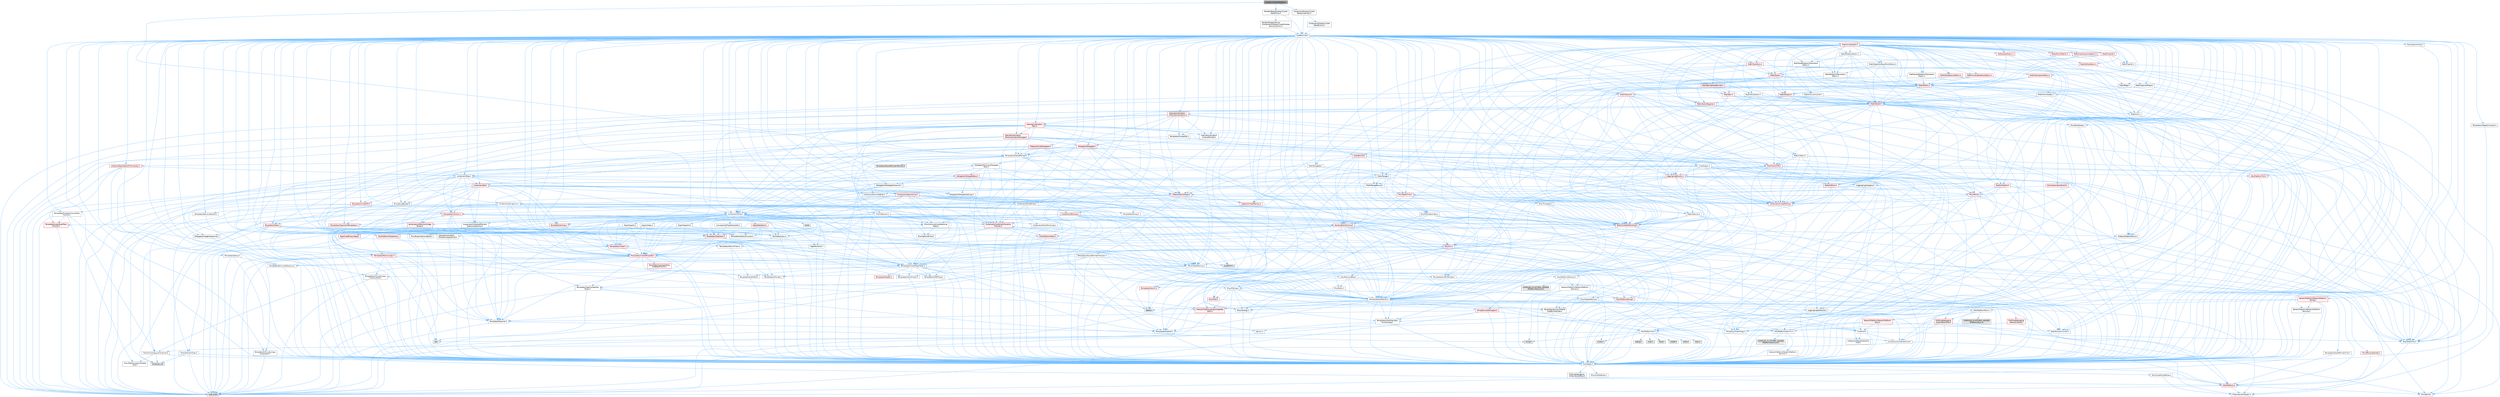 digraph "DisplayClusterWarpEye.h"
{
 // INTERACTIVE_SVG=YES
 // LATEX_PDF_SIZE
  bgcolor="transparent";
  edge [fontname=Helvetica,fontsize=10,labelfontname=Helvetica,labelfontsize=10];
  node [fontname=Helvetica,fontsize=10,shape=box,height=0.2,width=0.4];
  Node1 [id="Node000001",label="DisplayClusterWarpEye.h",height=0.2,width=0.4,color="gray40", fillcolor="grey60", style="filled", fontcolor="black",tooltip=" "];
  Node1 -> Node2 [id="edge1_Node000001_Node000002",color="steelblue1",style="solid",tooltip=" "];
  Node2 [id="Node000002",label="Containers/DisplayCluster\lWarpContainers.h",height=0.2,width=0.4,color="grey40", fillcolor="white", style="filled",URL="$d0/dd2/DisplayClusterWarpContainers_8h.html",tooltip=" "];
  Node2 -> Node3 [id="edge2_Node000002_Node000003",color="steelblue1",style="solid",tooltip=" "];
  Node3 [id="Node000003",label="CoreMinimal.h",height=0.2,width=0.4,color="grey40", fillcolor="white", style="filled",URL="$d7/d67/CoreMinimal_8h.html",tooltip=" "];
  Node3 -> Node4 [id="edge3_Node000003_Node000004",color="steelblue1",style="solid",tooltip=" "];
  Node4 [id="Node000004",label="CoreTypes.h",height=0.2,width=0.4,color="grey40", fillcolor="white", style="filled",URL="$dc/dec/CoreTypes_8h.html",tooltip=" "];
  Node4 -> Node5 [id="edge4_Node000004_Node000005",color="steelblue1",style="solid",tooltip=" "];
  Node5 [id="Node000005",label="HAL/Platform.h",height=0.2,width=0.4,color="red", fillcolor="#FFF0F0", style="filled",URL="$d9/dd0/Platform_8h.html",tooltip=" "];
  Node5 -> Node6 [id="edge5_Node000005_Node000006",color="steelblue1",style="solid",tooltip=" "];
  Node6 [id="Node000006",label="Misc/Build.h",height=0.2,width=0.4,color="grey40", fillcolor="white", style="filled",URL="$d3/dbb/Build_8h.html",tooltip=" "];
  Node5 -> Node8 [id="edge6_Node000005_Node000008",color="steelblue1",style="solid",tooltip=" "];
  Node8 [id="Node000008",label="type_traits",height=0.2,width=0.4,color="grey60", fillcolor="#E0E0E0", style="filled",tooltip=" "];
  Node5 -> Node9 [id="edge7_Node000005_Node000009",color="steelblue1",style="solid",tooltip=" "];
  Node9 [id="Node000009",label="PreprocessorHelpers.h",height=0.2,width=0.4,color="grey40", fillcolor="white", style="filled",URL="$db/ddb/PreprocessorHelpers_8h.html",tooltip=" "];
  Node4 -> Node15 [id="edge8_Node000004_Node000015",color="steelblue1",style="solid",tooltip=" "];
  Node15 [id="Node000015",label="ProfilingDebugging\l/UMemoryDefines.h",height=0.2,width=0.4,color="grey40", fillcolor="white", style="filled",URL="$d2/da2/UMemoryDefines_8h.html",tooltip=" "];
  Node4 -> Node16 [id="edge9_Node000004_Node000016",color="steelblue1",style="solid",tooltip=" "];
  Node16 [id="Node000016",label="Misc/CoreMiscDefines.h",height=0.2,width=0.4,color="grey40", fillcolor="white", style="filled",URL="$da/d38/CoreMiscDefines_8h.html",tooltip=" "];
  Node16 -> Node5 [id="edge10_Node000016_Node000005",color="steelblue1",style="solid",tooltip=" "];
  Node16 -> Node9 [id="edge11_Node000016_Node000009",color="steelblue1",style="solid",tooltip=" "];
  Node4 -> Node17 [id="edge12_Node000004_Node000017",color="steelblue1",style="solid",tooltip=" "];
  Node17 [id="Node000017",label="Misc/CoreDefines.h",height=0.2,width=0.4,color="grey40", fillcolor="white", style="filled",URL="$d3/dd2/CoreDefines_8h.html",tooltip=" "];
  Node3 -> Node18 [id="edge13_Node000003_Node000018",color="steelblue1",style="solid",tooltip=" "];
  Node18 [id="Node000018",label="CoreFwd.h",height=0.2,width=0.4,color="grey40", fillcolor="white", style="filled",URL="$d1/d1e/CoreFwd_8h.html",tooltip=" "];
  Node18 -> Node4 [id="edge14_Node000018_Node000004",color="steelblue1",style="solid",tooltip=" "];
  Node18 -> Node19 [id="edge15_Node000018_Node000019",color="steelblue1",style="solid",tooltip=" "];
  Node19 [id="Node000019",label="Containers/ContainersFwd.h",height=0.2,width=0.4,color="grey40", fillcolor="white", style="filled",URL="$d4/d0a/ContainersFwd_8h.html",tooltip=" "];
  Node19 -> Node5 [id="edge16_Node000019_Node000005",color="steelblue1",style="solid",tooltip=" "];
  Node19 -> Node4 [id="edge17_Node000019_Node000004",color="steelblue1",style="solid",tooltip=" "];
  Node19 -> Node20 [id="edge18_Node000019_Node000020",color="steelblue1",style="solid",tooltip=" "];
  Node20 [id="Node000020",label="Traits/IsContiguousContainer.h",height=0.2,width=0.4,color="grey40", fillcolor="white", style="filled",URL="$d5/d3c/IsContiguousContainer_8h.html",tooltip=" "];
  Node20 -> Node4 [id="edge19_Node000020_Node000004",color="steelblue1",style="solid",tooltip=" "];
  Node20 -> Node21 [id="edge20_Node000020_Node000021",color="steelblue1",style="solid",tooltip=" "];
  Node21 [id="Node000021",label="Misc/StaticAssertComplete\lType.h",height=0.2,width=0.4,color="grey40", fillcolor="white", style="filled",URL="$d5/d4e/StaticAssertCompleteType_8h.html",tooltip=" "];
  Node20 -> Node22 [id="edge21_Node000020_Node000022",color="steelblue1",style="solid",tooltip=" "];
  Node22 [id="Node000022",label="initializer_list",height=0.2,width=0.4,color="grey60", fillcolor="#E0E0E0", style="filled",tooltip=" "];
  Node18 -> Node23 [id="edge22_Node000018_Node000023",color="steelblue1",style="solid",tooltip=" "];
  Node23 [id="Node000023",label="Math/MathFwd.h",height=0.2,width=0.4,color="grey40", fillcolor="white", style="filled",URL="$d2/d10/MathFwd_8h.html",tooltip=" "];
  Node23 -> Node5 [id="edge23_Node000023_Node000005",color="steelblue1",style="solid",tooltip=" "];
  Node18 -> Node24 [id="edge24_Node000018_Node000024",color="steelblue1",style="solid",tooltip=" "];
  Node24 [id="Node000024",label="UObject/UObjectHierarchy\lFwd.h",height=0.2,width=0.4,color="grey40", fillcolor="white", style="filled",URL="$d3/d13/UObjectHierarchyFwd_8h.html",tooltip=" "];
  Node3 -> Node24 [id="edge25_Node000003_Node000024",color="steelblue1",style="solid",tooltip=" "];
  Node3 -> Node19 [id="edge26_Node000003_Node000019",color="steelblue1",style="solid",tooltip=" "];
  Node3 -> Node25 [id="edge27_Node000003_Node000025",color="steelblue1",style="solid",tooltip=" "];
  Node25 [id="Node000025",label="Misc/VarArgs.h",height=0.2,width=0.4,color="grey40", fillcolor="white", style="filled",URL="$d5/d6f/VarArgs_8h.html",tooltip=" "];
  Node25 -> Node4 [id="edge28_Node000025_Node000004",color="steelblue1",style="solid",tooltip=" "];
  Node3 -> Node26 [id="edge29_Node000003_Node000026",color="steelblue1",style="solid",tooltip=" "];
  Node26 [id="Node000026",label="Logging/LogVerbosity.h",height=0.2,width=0.4,color="grey40", fillcolor="white", style="filled",URL="$d2/d8f/LogVerbosity_8h.html",tooltip=" "];
  Node26 -> Node4 [id="edge30_Node000026_Node000004",color="steelblue1",style="solid",tooltip=" "];
  Node3 -> Node27 [id="edge31_Node000003_Node000027",color="steelblue1",style="solid",tooltip=" "];
  Node27 [id="Node000027",label="Misc/OutputDevice.h",height=0.2,width=0.4,color="grey40", fillcolor="white", style="filled",URL="$d7/d32/OutputDevice_8h.html",tooltip=" "];
  Node27 -> Node18 [id="edge32_Node000027_Node000018",color="steelblue1",style="solid",tooltip=" "];
  Node27 -> Node4 [id="edge33_Node000027_Node000004",color="steelblue1",style="solid",tooltip=" "];
  Node27 -> Node26 [id="edge34_Node000027_Node000026",color="steelblue1",style="solid",tooltip=" "];
  Node27 -> Node25 [id="edge35_Node000027_Node000025",color="steelblue1",style="solid",tooltip=" "];
  Node27 -> Node28 [id="edge36_Node000027_Node000028",color="steelblue1",style="solid",tooltip=" "];
  Node28 [id="Node000028",label="Templates/IsArrayOrRefOf\lTypeByPredicate.h",height=0.2,width=0.4,color="grey40", fillcolor="white", style="filled",URL="$d6/da1/IsArrayOrRefOfTypeByPredicate_8h.html",tooltip=" "];
  Node28 -> Node4 [id="edge37_Node000028_Node000004",color="steelblue1",style="solid",tooltip=" "];
  Node27 -> Node29 [id="edge38_Node000027_Node000029",color="steelblue1",style="solid",tooltip=" "];
  Node29 [id="Node000029",label="Templates/IsValidVariadic\lFunctionArg.h",height=0.2,width=0.4,color="grey40", fillcolor="white", style="filled",URL="$d0/dc8/IsValidVariadicFunctionArg_8h.html",tooltip=" "];
  Node29 -> Node4 [id="edge39_Node000029_Node000004",color="steelblue1",style="solid",tooltip=" "];
  Node29 -> Node30 [id="edge40_Node000029_Node000030",color="steelblue1",style="solid",tooltip=" "];
  Node30 [id="Node000030",label="IsEnum.h",height=0.2,width=0.4,color="grey40", fillcolor="white", style="filled",URL="$d4/de5/IsEnum_8h.html",tooltip=" "];
  Node29 -> Node8 [id="edge41_Node000029_Node000008",color="steelblue1",style="solid",tooltip=" "];
  Node27 -> Node31 [id="edge42_Node000027_Node000031",color="steelblue1",style="solid",tooltip=" "];
  Node31 [id="Node000031",label="Traits/IsCharEncodingCompatible\lWith.h",height=0.2,width=0.4,color="red", fillcolor="#FFF0F0", style="filled",URL="$df/dd1/IsCharEncodingCompatibleWith_8h.html",tooltip=" "];
  Node31 -> Node8 [id="edge43_Node000031_Node000008",color="steelblue1",style="solid",tooltip=" "];
  Node3 -> Node33 [id="edge44_Node000003_Node000033",color="steelblue1",style="solid",tooltip=" "];
  Node33 [id="Node000033",label="HAL/PlatformCrt.h",height=0.2,width=0.4,color="grey40", fillcolor="white", style="filled",URL="$d8/d75/PlatformCrt_8h.html",tooltip=" "];
  Node33 -> Node34 [id="edge45_Node000033_Node000034",color="steelblue1",style="solid",tooltip=" "];
  Node34 [id="Node000034",label="new",height=0.2,width=0.4,color="grey60", fillcolor="#E0E0E0", style="filled",tooltip=" "];
  Node33 -> Node35 [id="edge46_Node000033_Node000035",color="steelblue1",style="solid",tooltip=" "];
  Node35 [id="Node000035",label="wchar.h",height=0.2,width=0.4,color="grey60", fillcolor="#E0E0E0", style="filled",tooltip=" "];
  Node33 -> Node36 [id="edge47_Node000033_Node000036",color="steelblue1",style="solid",tooltip=" "];
  Node36 [id="Node000036",label="stddef.h",height=0.2,width=0.4,color="grey60", fillcolor="#E0E0E0", style="filled",tooltip=" "];
  Node33 -> Node37 [id="edge48_Node000033_Node000037",color="steelblue1",style="solid",tooltip=" "];
  Node37 [id="Node000037",label="stdlib.h",height=0.2,width=0.4,color="grey60", fillcolor="#E0E0E0", style="filled",tooltip=" "];
  Node33 -> Node38 [id="edge49_Node000033_Node000038",color="steelblue1",style="solid",tooltip=" "];
  Node38 [id="Node000038",label="stdio.h",height=0.2,width=0.4,color="grey60", fillcolor="#E0E0E0", style="filled",tooltip=" "];
  Node33 -> Node39 [id="edge50_Node000033_Node000039",color="steelblue1",style="solid",tooltip=" "];
  Node39 [id="Node000039",label="stdarg.h",height=0.2,width=0.4,color="grey60", fillcolor="#E0E0E0", style="filled",tooltip=" "];
  Node33 -> Node40 [id="edge51_Node000033_Node000040",color="steelblue1",style="solid",tooltip=" "];
  Node40 [id="Node000040",label="math.h",height=0.2,width=0.4,color="grey60", fillcolor="#E0E0E0", style="filled",tooltip=" "];
  Node33 -> Node41 [id="edge52_Node000033_Node000041",color="steelblue1",style="solid",tooltip=" "];
  Node41 [id="Node000041",label="float.h",height=0.2,width=0.4,color="grey60", fillcolor="#E0E0E0", style="filled",tooltip=" "];
  Node33 -> Node42 [id="edge53_Node000033_Node000042",color="steelblue1",style="solid",tooltip=" "];
  Node42 [id="Node000042",label="string.h",height=0.2,width=0.4,color="grey60", fillcolor="#E0E0E0", style="filled",tooltip=" "];
  Node3 -> Node43 [id="edge54_Node000003_Node000043",color="steelblue1",style="solid",tooltip=" "];
  Node43 [id="Node000043",label="HAL/PlatformMisc.h",height=0.2,width=0.4,color="grey40", fillcolor="white", style="filled",URL="$d0/df5/PlatformMisc_8h.html",tooltip=" "];
  Node43 -> Node4 [id="edge55_Node000043_Node000004",color="steelblue1",style="solid",tooltip=" "];
  Node43 -> Node44 [id="edge56_Node000043_Node000044",color="steelblue1",style="solid",tooltip=" "];
  Node44 [id="Node000044",label="GenericPlatform/GenericPlatform\lMisc.h",height=0.2,width=0.4,color="red", fillcolor="#FFF0F0", style="filled",URL="$db/d9a/GenericPlatformMisc_8h.html",tooltip=" "];
  Node44 -> Node18 [id="edge57_Node000044_Node000018",color="steelblue1",style="solid",tooltip=" "];
  Node44 -> Node4 [id="edge58_Node000044_Node000004",color="steelblue1",style="solid",tooltip=" "];
  Node44 -> Node33 [id="edge59_Node000044_Node000033",color="steelblue1",style="solid",tooltip=" "];
  Node44 -> Node48 [id="edge60_Node000044_Node000048",color="steelblue1",style="solid",tooltip=" "];
  Node48 [id="Node000048",label="Math/NumericLimits.h",height=0.2,width=0.4,color="grey40", fillcolor="white", style="filled",URL="$df/d1b/NumericLimits_8h.html",tooltip=" "];
  Node48 -> Node4 [id="edge61_Node000048_Node000004",color="steelblue1",style="solid",tooltip=" "];
  Node44 -> Node50 [id="edge62_Node000044_Node000050",color="steelblue1",style="solid",tooltip=" "];
  Node50 [id="Node000050",label="Misc/EnumClassFlags.h",height=0.2,width=0.4,color="grey40", fillcolor="white", style="filled",URL="$d8/de7/EnumClassFlags_8h.html",tooltip=" "];
  Node43 -> Node53 [id="edge63_Node000043_Node000053",color="steelblue1",style="solid",tooltip=" "];
  Node53 [id="Node000053",label="COMPILED_PLATFORM_HEADER\l(PlatformMisc.h)",height=0.2,width=0.4,color="grey60", fillcolor="#E0E0E0", style="filled",tooltip=" "];
  Node43 -> Node54 [id="edge64_Node000043_Node000054",color="steelblue1",style="solid",tooltip=" "];
  Node54 [id="Node000054",label="ProfilingDebugging\l/CpuProfilerTrace.h",height=0.2,width=0.4,color="red", fillcolor="#FFF0F0", style="filled",URL="$da/dcb/CpuProfilerTrace_8h.html",tooltip=" "];
  Node54 -> Node4 [id="edge65_Node000054_Node000004",color="steelblue1",style="solid",tooltip=" "];
  Node54 -> Node19 [id="edge66_Node000054_Node000019",color="steelblue1",style="solid",tooltip=" "];
  Node54 -> Node55 [id="edge67_Node000054_Node000055",color="steelblue1",style="solid",tooltip=" "];
  Node55 [id="Node000055",label="HAL/PlatformAtomics.h",height=0.2,width=0.4,color="grey40", fillcolor="white", style="filled",URL="$d3/d36/PlatformAtomics_8h.html",tooltip=" "];
  Node55 -> Node4 [id="edge68_Node000055_Node000004",color="steelblue1",style="solid",tooltip=" "];
  Node55 -> Node56 [id="edge69_Node000055_Node000056",color="steelblue1",style="solid",tooltip=" "];
  Node56 [id="Node000056",label="GenericPlatform/GenericPlatform\lAtomics.h",height=0.2,width=0.4,color="grey40", fillcolor="white", style="filled",URL="$da/d72/GenericPlatformAtomics_8h.html",tooltip=" "];
  Node56 -> Node4 [id="edge70_Node000056_Node000004",color="steelblue1",style="solid",tooltip=" "];
  Node55 -> Node57 [id="edge71_Node000055_Node000057",color="steelblue1",style="solid",tooltip=" "];
  Node57 [id="Node000057",label="COMPILED_PLATFORM_HEADER\l(PlatformAtomics.h)",height=0.2,width=0.4,color="grey60", fillcolor="#E0E0E0", style="filled",tooltip=" "];
  Node54 -> Node9 [id="edge72_Node000054_Node000009",color="steelblue1",style="solid",tooltip=" "];
  Node54 -> Node6 [id="edge73_Node000054_Node000006",color="steelblue1",style="solid",tooltip=" "];
  Node3 -> Node62 [id="edge74_Node000003_Node000062",color="steelblue1",style="solid",tooltip=" "];
  Node62 [id="Node000062",label="Misc/AssertionMacros.h",height=0.2,width=0.4,color="grey40", fillcolor="white", style="filled",URL="$d0/dfa/AssertionMacros_8h.html",tooltip=" "];
  Node62 -> Node4 [id="edge75_Node000062_Node000004",color="steelblue1",style="solid",tooltip=" "];
  Node62 -> Node5 [id="edge76_Node000062_Node000005",color="steelblue1",style="solid",tooltip=" "];
  Node62 -> Node43 [id="edge77_Node000062_Node000043",color="steelblue1",style="solid",tooltip=" "];
  Node62 -> Node9 [id="edge78_Node000062_Node000009",color="steelblue1",style="solid",tooltip=" "];
  Node62 -> Node63 [id="edge79_Node000062_Node000063",color="steelblue1",style="solid",tooltip=" "];
  Node63 [id="Node000063",label="Templates/EnableIf.h",height=0.2,width=0.4,color="grey40", fillcolor="white", style="filled",URL="$d7/d60/EnableIf_8h.html",tooltip=" "];
  Node63 -> Node4 [id="edge80_Node000063_Node000004",color="steelblue1",style="solid",tooltip=" "];
  Node62 -> Node28 [id="edge81_Node000062_Node000028",color="steelblue1",style="solid",tooltip=" "];
  Node62 -> Node29 [id="edge82_Node000062_Node000029",color="steelblue1",style="solid",tooltip=" "];
  Node62 -> Node31 [id="edge83_Node000062_Node000031",color="steelblue1",style="solid",tooltip=" "];
  Node62 -> Node25 [id="edge84_Node000062_Node000025",color="steelblue1",style="solid",tooltip=" "];
  Node62 -> Node64 [id="edge85_Node000062_Node000064",color="steelblue1",style="solid",tooltip=" "];
  Node64 [id="Node000064",label="String/FormatStringSan.h",height=0.2,width=0.4,color="red", fillcolor="#FFF0F0", style="filled",URL="$d3/d8b/FormatStringSan_8h.html",tooltip=" "];
  Node64 -> Node8 [id="edge86_Node000064_Node000008",color="steelblue1",style="solid",tooltip=" "];
  Node64 -> Node4 [id="edge87_Node000064_Node000004",color="steelblue1",style="solid",tooltip=" "];
  Node64 -> Node65 [id="edge88_Node000064_Node000065",color="steelblue1",style="solid",tooltip=" "];
  Node65 [id="Node000065",label="Templates/Requires.h",height=0.2,width=0.4,color="grey40", fillcolor="white", style="filled",URL="$dc/d96/Requires_8h.html",tooltip=" "];
  Node65 -> Node63 [id="edge89_Node000065_Node000063",color="steelblue1",style="solid",tooltip=" "];
  Node65 -> Node8 [id="edge90_Node000065_Node000008",color="steelblue1",style="solid",tooltip=" "];
  Node64 -> Node29 [id="edge91_Node000064_Node000029",color="steelblue1",style="solid",tooltip=" "];
  Node64 -> Node19 [id="edge92_Node000064_Node000019",color="steelblue1",style="solid",tooltip=" "];
  Node62 -> Node70 [id="edge93_Node000062_Node000070",color="steelblue1",style="solid",tooltip=" "];
  Node70 [id="Node000070",label="atomic",height=0.2,width=0.4,color="grey60", fillcolor="#E0E0E0", style="filled",tooltip=" "];
  Node3 -> Node71 [id="edge94_Node000003_Node000071",color="steelblue1",style="solid",tooltip=" "];
  Node71 [id="Node000071",label="Templates/IsPointer.h",height=0.2,width=0.4,color="grey40", fillcolor="white", style="filled",URL="$d7/d05/IsPointer_8h.html",tooltip=" "];
  Node71 -> Node4 [id="edge95_Node000071_Node000004",color="steelblue1",style="solid",tooltip=" "];
  Node3 -> Node72 [id="edge96_Node000003_Node000072",color="steelblue1",style="solid",tooltip=" "];
  Node72 [id="Node000072",label="HAL/PlatformMemory.h",height=0.2,width=0.4,color="grey40", fillcolor="white", style="filled",URL="$de/d68/PlatformMemory_8h.html",tooltip=" "];
  Node72 -> Node4 [id="edge97_Node000072_Node000004",color="steelblue1",style="solid",tooltip=" "];
  Node72 -> Node73 [id="edge98_Node000072_Node000073",color="steelblue1",style="solid",tooltip=" "];
  Node73 [id="Node000073",label="GenericPlatform/GenericPlatform\lMemory.h",height=0.2,width=0.4,color="grey40", fillcolor="white", style="filled",URL="$dd/d22/GenericPlatformMemory_8h.html",tooltip=" "];
  Node73 -> Node18 [id="edge99_Node000073_Node000018",color="steelblue1",style="solid",tooltip=" "];
  Node73 -> Node4 [id="edge100_Node000073_Node000004",color="steelblue1",style="solid",tooltip=" "];
  Node73 -> Node74 [id="edge101_Node000073_Node000074",color="steelblue1",style="solid",tooltip=" "];
  Node74 [id="Node000074",label="HAL/PlatformString.h",height=0.2,width=0.4,color="red", fillcolor="#FFF0F0", style="filled",URL="$db/db5/PlatformString_8h.html",tooltip=" "];
  Node74 -> Node4 [id="edge102_Node000074_Node000004",color="steelblue1",style="solid",tooltip=" "];
  Node73 -> Node42 [id="edge103_Node000073_Node000042",color="steelblue1",style="solid",tooltip=" "];
  Node73 -> Node35 [id="edge104_Node000073_Node000035",color="steelblue1",style="solid",tooltip=" "];
  Node72 -> Node76 [id="edge105_Node000072_Node000076",color="steelblue1",style="solid",tooltip=" "];
  Node76 [id="Node000076",label="COMPILED_PLATFORM_HEADER\l(PlatformMemory.h)",height=0.2,width=0.4,color="grey60", fillcolor="#E0E0E0", style="filled",tooltip=" "];
  Node3 -> Node55 [id="edge106_Node000003_Node000055",color="steelblue1",style="solid",tooltip=" "];
  Node3 -> Node77 [id="edge107_Node000003_Node000077",color="steelblue1",style="solid",tooltip=" "];
  Node77 [id="Node000077",label="Misc/Exec.h",height=0.2,width=0.4,color="grey40", fillcolor="white", style="filled",URL="$de/ddb/Exec_8h.html",tooltip=" "];
  Node77 -> Node4 [id="edge108_Node000077_Node000004",color="steelblue1",style="solid",tooltip=" "];
  Node77 -> Node62 [id="edge109_Node000077_Node000062",color="steelblue1",style="solid",tooltip=" "];
  Node3 -> Node78 [id="edge110_Node000003_Node000078",color="steelblue1",style="solid",tooltip=" "];
  Node78 [id="Node000078",label="HAL/MemoryBase.h",height=0.2,width=0.4,color="grey40", fillcolor="white", style="filled",URL="$d6/d9f/MemoryBase_8h.html",tooltip=" "];
  Node78 -> Node4 [id="edge111_Node000078_Node000004",color="steelblue1",style="solid",tooltip=" "];
  Node78 -> Node55 [id="edge112_Node000078_Node000055",color="steelblue1",style="solid",tooltip=" "];
  Node78 -> Node33 [id="edge113_Node000078_Node000033",color="steelblue1",style="solid",tooltip=" "];
  Node78 -> Node77 [id="edge114_Node000078_Node000077",color="steelblue1",style="solid",tooltip=" "];
  Node78 -> Node27 [id="edge115_Node000078_Node000027",color="steelblue1",style="solid",tooltip=" "];
  Node78 -> Node79 [id="edge116_Node000078_Node000079",color="steelblue1",style="solid",tooltip=" "];
  Node79 [id="Node000079",label="Templates/Atomic.h",height=0.2,width=0.4,color="red", fillcolor="#FFF0F0", style="filled",URL="$d3/d91/Atomic_8h.html",tooltip=" "];
  Node79 -> Node70 [id="edge117_Node000079_Node000070",color="steelblue1",style="solid",tooltip=" "];
  Node3 -> Node88 [id="edge118_Node000003_Node000088",color="steelblue1",style="solid",tooltip=" "];
  Node88 [id="Node000088",label="HAL/UnrealMemory.h",height=0.2,width=0.4,color="grey40", fillcolor="white", style="filled",URL="$d9/d96/UnrealMemory_8h.html",tooltip=" "];
  Node88 -> Node4 [id="edge119_Node000088_Node000004",color="steelblue1",style="solid",tooltip=" "];
  Node88 -> Node73 [id="edge120_Node000088_Node000073",color="steelblue1",style="solid",tooltip=" "];
  Node88 -> Node78 [id="edge121_Node000088_Node000078",color="steelblue1",style="solid",tooltip=" "];
  Node88 -> Node72 [id="edge122_Node000088_Node000072",color="steelblue1",style="solid",tooltip=" "];
  Node88 -> Node89 [id="edge123_Node000088_Node000089",color="steelblue1",style="solid",tooltip=" "];
  Node89 [id="Node000089",label="ProfilingDebugging\l/MemoryTrace.h",height=0.2,width=0.4,color="red", fillcolor="#FFF0F0", style="filled",URL="$da/dd7/MemoryTrace_8h.html",tooltip=" "];
  Node89 -> Node5 [id="edge124_Node000089_Node000005",color="steelblue1",style="solid",tooltip=" "];
  Node89 -> Node50 [id="edge125_Node000089_Node000050",color="steelblue1",style="solid",tooltip=" "];
  Node88 -> Node71 [id="edge126_Node000088_Node000071",color="steelblue1",style="solid",tooltip=" "];
  Node3 -> Node90 [id="edge127_Node000003_Node000090",color="steelblue1",style="solid",tooltip=" "];
  Node90 [id="Node000090",label="Templates/IsArithmetic.h",height=0.2,width=0.4,color="grey40", fillcolor="white", style="filled",URL="$d2/d5d/IsArithmetic_8h.html",tooltip=" "];
  Node90 -> Node4 [id="edge128_Node000090_Node000004",color="steelblue1",style="solid",tooltip=" "];
  Node3 -> Node84 [id="edge129_Node000003_Node000084",color="steelblue1",style="solid",tooltip=" "];
  Node84 [id="Node000084",label="Templates/AndOrNot.h",height=0.2,width=0.4,color="grey40", fillcolor="white", style="filled",URL="$db/d0a/AndOrNot_8h.html",tooltip=" "];
  Node84 -> Node4 [id="edge130_Node000084_Node000004",color="steelblue1",style="solid",tooltip=" "];
  Node3 -> Node91 [id="edge131_Node000003_Node000091",color="steelblue1",style="solid",tooltip=" "];
  Node91 [id="Node000091",label="Templates/IsPODType.h",height=0.2,width=0.4,color="grey40", fillcolor="white", style="filled",URL="$d7/db1/IsPODType_8h.html",tooltip=" "];
  Node91 -> Node4 [id="edge132_Node000091_Node000004",color="steelblue1",style="solid",tooltip=" "];
  Node3 -> Node92 [id="edge133_Node000003_Node000092",color="steelblue1",style="solid",tooltip=" "];
  Node92 [id="Node000092",label="Templates/IsUECoreType.h",height=0.2,width=0.4,color="grey40", fillcolor="white", style="filled",URL="$d1/db8/IsUECoreType_8h.html",tooltip=" "];
  Node92 -> Node4 [id="edge134_Node000092_Node000004",color="steelblue1",style="solid",tooltip=" "];
  Node92 -> Node8 [id="edge135_Node000092_Node000008",color="steelblue1",style="solid",tooltip=" "];
  Node3 -> Node85 [id="edge136_Node000003_Node000085",color="steelblue1",style="solid",tooltip=" "];
  Node85 [id="Node000085",label="Templates/IsTriviallyCopy\lConstructible.h",height=0.2,width=0.4,color="grey40", fillcolor="white", style="filled",URL="$d3/d78/IsTriviallyCopyConstructible_8h.html",tooltip=" "];
  Node85 -> Node4 [id="edge137_Node000085_Node000004",color="steelblue1",style="solid",tooltip=" "];
  Node85 -> Node8 [id="edge138_Node000085_Node000008",color="steelblue1",style="solid",tooltip=" "];
  Node3 -> Node93 [id="edge139_Node000003_Node000093",color="steelblue1",style="solid",tooltip=" "];
  Node93 [id="Node000093",label="Templates/UnrealTypeTraits.h",height=0.2,width=0.4,color="grey40", fillcolor="white", style="filled",URL="$d2/d2d/UnrealTypeTraits_8h.html",tooltip=" "];
  Node93 -> Node4 [id="edge140_Node000093_Node000004",color="steelblue1",style="solid",tooltip=" "];
  Node93 -> Node71 [id="edge141_Node000093_Node000071",color="steelblue1",style="solid",tooltip=" "];
  Node93 -> Node62 [id="edge142_Node000093_Node000062",color="steelblue1",style="solid",tooltip=" "];
  Node93 -> Node84 [id="edge143_Node000093_Node000084",color="steelblue1",style="solid",tooltip=" "];
  Node93 -> Node63 [id="edge144_Node000093_Node000063",color="steelblue1",style="solid",tooltip=" "];
  Node93 -> Node90 [id="edge145_Node000093_Node000090",color="steelblue1",style="solid",tooltip=" "];
  Node93 -> Node30 [id="edge146_Node000093_Node000030",color="steelblue1",style="solid",tooltip=" "];
  Node93 -> Node94 [id="edge147_Node000093_Node000094",color="steelblue1",style="solid",tooltip=" "];
  Node94 [id="Node000094",label="Templates/Models.h",height=0.2,width=0.4,color="red", fillcolor="#FFF0F0", style="filled",URL="$d3/d0c/Models_8h.html",tooltip=" "];
  Node93 -> Node91 [id="edge148_Node000093_Node000091",color="steelblue1",style="solid",tooltip=" "];
  Node93 -> Node92 [id="edge149_Node000093_Node000092",color="steelblue1",style="solid",tooltip=" "];
  Node93 -> Node85 [id="edge150_Node000093_Node000085",color="steelblue1",style="solid",tooltip=" "];
  Node3 -> Node63 [id="edge151_Node000003_Node000063",color="steelblue1",style="solid",tooltip=" "];
  Node3 -> Node95 [id="edge152_Node000003_Node000095",color="steelblue1",style="solid",tooltip=" "];
  Node95 [id="Node000095",label="Templates/RemoveReference.h",height=0.2,width=0.4,color="grey40", fillcolor="white", style="filled",URL="$da/dbe/RemoveReference_8h.html",tooltip=" "];
  Node95 -> Node4 [id="edge153_Node000095_Node000004",color="steelblue1",style="solid",tooltip=" "];
  Node3 -> Node96 [id="edge154_Node000003_Node000096",color="steelblue1",style="solid",tooltip=" "];
  Node96 [id="Node000096",label="Templates/IntegralConstant.h",height=0.2,width=0.4,color="grey40", fillcolor="white", style="filled",URL="$db/d1b/IntegralConstant_8h.html",tooltip=" "];
  Node96 -> Node4 [id="edge155_Node000096_Node000004",color="steelblue1",style="solid",tooltip=" "];
  Node3 -> Node97 [id="edge156_Node000003_Node000097",color="steelblue1",style="solid",tooltip=" "];
  Node97 [id="Node000097",label="Templates/IsClass.h",height=0.2,width=0.4,color="grey40", fillcolor="white", style="filled",URL="$db/dcb/IsClass_8h.html",tooltip=" "];
  Node97 -> Node4 [id="edge157_Node000097_Node000004",color="steelblue1",style="solid",tooltip=" "];
  Node3 -> Node98 [id="edge158_Node000003_Node000098",color="steelblue1",style="solid",tooltip=" "];
  Node98 [id="Node000098",label="Templates/TypeCompatible\lBytes.h",height=0.2,width=0.4,color="grey40", fillcolor="white", style="filled",URL="$df/d0a/TypeCompatibleBytes_8h.html",tooltip=" "];
  Node98 -> Node4 [id="edge159_Node000098_Node000004",color="steelblue1",style="solid",tooltip=" "];
  Node98 -> Node42 [id="edge160_Node000098_Node000042",color="steelblue1",style="solid",tooltip=" "];
  Node98 -> Node34 [id="edge161_Node000098_Node000034",color="steelblue1",style="solid",tooltip=" "];
  Node98 -> Node8 [id="edge162_Node000098_Node000008",color="steelblue1",style="solid",tooltip=" "];
  Node3 -> Node20 [id="edge163_Node000003_Node000020",color="steelblue1",style="solid",tooltip=" "];
  Node3 -> Node99 [id="edge164_Node000003_Node000099",color="steelblue1",style="solid",tooltip=" "];
  Node99 [id="Node000099",label="Templates/UnrealTemplate.h",height=0.2,width=0.4,color="red", fillcolor="#FFF0F0", style="filled",URL="$d4/d24/UnrealTemplate_8h.html",tooltip=" "];
  Node99 -> Node4 [id="edge165_Node000099_Node000004",color="steelblue1",style="solid",tooltip=" "];
  Node99 -> Node71 [id="edge166_Node000099_Node000071",color="steelblue1",style="solid",tooltip=" "];
  Node99 -> Node88 [id="edge167_Node000099_Node000088",color="steelblue1",style="solid",tooltip=" "];
  Node99 -> Node100 [id="edge168_Node000099_Node000100",color="steelblue1",style="solid",tooltip=" "];
  Node100 [id="Node000100",label="Templates/CopyQualifiers\lAndRefsFromTo.h",height=0.2,width=0.4,color="red", fillcolor="#FFF0F0", style="filled",URL="$d3/db3/CopyQualifiersAndRefsFromTo_8h.html",tooltip=" "];
  Node99 -> Node93 [id="edge169_Node000099_Node000093",color="steelblue1",style="solid",tooltip=" "];
  Node99 -> Node95 [id="edge170_Node000099_Node000095",color="steelblue1",style="solid",tooltip=" "];
  Node99 -> Node65 [id="edge171_Node000099_Node000065",color="steelblue1",style="solid",tooltip=" "];
  Node99 -> Node98 [id="edge172_Node000099_Node000098",color="steelblue1",style="solid",tooltip=" "];
  Node99 -> Node20 [id="edge173_Node000099_Node000020",color="steelblue1",style="solid",tooltip=" "];
  Node99 -> Node8 [id="edge174_Node000099_Node000008",color="steelblue1",style="solid",tooltip=" "];
  Node3 -> Node48 [id="edge175_Node000003_Node000048",color="steelblue1",style="solid",tooltip=" "];
  Node3 -> Node103 [id="edge176_Node000003_Node000103",color="steelblue1",style="solid",tooltip=" "];
  Node103 [id="Node000103",label="HAL/PlatformMath.h",height=0.2,width=0.4,color="red", fillcolor="#FFF0F0", style="filled",URL="$dc/d53/PlatformMath_8h.html",tooltip=" "];
  Node103 -> Node4 [id="edge177_Node000103_Node000004",color="steelblue1",style="solid",tooltip=" "];
  Node3 -> Node86 [id="edge178_Node000003_Node000086",color="steelblue1",style="solid",tooltip=" "];
  Node86 [id="Node000086",label="Templates/IsTriviallyCopy\lAssignable.h",height=0.2,width=0.4,color="grey40", fillcolor="white", style="filled",URL="$d2/df2/IsTriviallyCopyAssignable_8h.html",tooltip=" "];
  Node86 -> Node4 [id="edge179_Node000086_Node000004",color="steelblue1",style="solid",tooltip=" "];
  Node86 -> Node8 [id="edge180_Node000086_Node000008",color="steelblue1",style="solid",tooltip=" "];
  Node3 -> Node111 [id="edge181_Node000003_Node000111",color="steelblue1",style="solid",tooltip=" "];
  Node111 [id="Node000111",label="Templates/MemoryOps.h",height=0.2,width=0.4,color="red", fillcolor="#FFF0F0", style="filled",URL="$db/dea/MemoryOps_8h.html",tooltip=" "];
  Node111 -> Node4 [id="edge182_Node000111_Node000004",color="steelblue1",style="solid",tooltip=" "];
  Node111 -> Node88 [id="edge183_Node000111_Node000088",color="steelblue1",style="solid",tooltip=" "];
  Node111 -> Node86 [id="edge184_Node000111_Node000086",color="steelblue1",style="solid",tooltip=" "];
  Node111 -> Node85 [id="edge185_Node000111_Node000085",color="steelblue1",style="solid",tooltip=" "];
  Node111 -> Node65 [id="edge186_Node000111_Node000065",color="steelblue1",style="solid",tooltip=" "];
  Node111 -> Node93 [id="edge187_Node000111_Node000093",color="steelblue1",style="solid",tooltip=" "];
  Node111 -> Node34 [id="edge188_Node000111_Node000034",color="steelblue1",style="solid",tooltip=" "];
  Node111 -> Node8 [id="edge189_Node000111_Node000008",color="steelblue1",style="solid",tooltip=" "];
  Node3 -> Node112 [id="edge190_Node000003_Node000112",color="steelblue1",style="solid",tooltip=" "];
  Node112 [id="Node000112",label="Containers/ContainerAllocation\lPolicies.h",height=0.2,width=0.4,color="red", fillcolor="#FFF0F0", style="filled",URL="$d7/dff/ContainerAllocationPolicies_8h.html",tooltip=" "];
  Node112 -> Node4 [id="edge191_Node000112_Node000004",color="steelblue1",style="solid",tooltip=" "];
  Node112 -> Node112 [id="edge192_Node000112_Node000112",color="steelblue1",style="solid",tooltip=" "];
  Node112 -> Node103 [id="edge193_Node000112_Node000103",color="steelblue1",style="solid",tooltip=" "];
  Node112 -> Node88 [id="edge194_Node000112_Node000088",color="steelblue1",style="solid",tooltip=" "];
  Node112 -> Node48 [id="edge195_Node000112_Node000048",color="steelblue1",style="solid",tooltip=" "];
  Node112 -> Node62 [id="edge196_Node000112_Node000062",color="steelblue1",style="solid",tooltip=" "];
  Node112 -> Node111 [id="edge197_Node000112_Node000111",color="steelblue1",style="solid",tooltip=" "];
  Node112 -> Node98 [id="edge198_Node000112_Node000098",color="steelblue1",style="solid",tooltip=" "];
  Node112 -> Node8 [id="edge199_Node000112_Node000008",color="steelblue1",style="solid",tooltip=" "];
  Node3 -> Node115 [id="edge200_Node000003_Node000115",color="steelblue1",style="solid",tooltip=" "];
  Node115 [id="Node000115",label="Templates/IsEnumClass.h",height=0.2,width=0.4,color="grey40", fillcolor="white", style="filled",URL="$d7/d15/IsEnumClass_8h.html",tooltip=" "];
  Node115 -> Node4 [id="edge201_Node000115_Node000004",color="steelblue1",style="solid",tooltip=" "];
  Node115 -> Node84 [id="edge202_Node000115_Node000084",color="steelblue1",style="solid",tooltip=" "];
  Node3 -> Node116 [id="edge203_Node000003_Node000116",color="steelblue1",style="solid",tooltip=" "];
  Node116 [id="Node000116",label="HAL/PlatformProperties.h",height=0.2,width=0.4,color="red", fillcolor="#FFF0F0", style="filled",URL="$d9/db0/PlatformProperties_8h.html",tooltip=" "];
  Node116 -> Node4 [id="edge204_Node000116_Node000004",color="steelblue1",style="solid",tooltip=" "];
  Node3 -> Node119 [id="edge205_Node000003_Node000119",color="steelblue1",style="solid",tooltip=" "];
  Node119 [id="Node000119",label="Misc/EngineVersionBase.h",height=0.2,width=0.4,color="grey40", fillcolor="white", style="filled",URL="$d5/d2b/EngineVersionBase_8h.html",tooltip=" "];
  Node119 -> Node4 [id="edge206_Node000119_Node000004",color="steelblue1",style="solid",tooltip=" "];
  Node3 -> Node120 [id="edge207_Node000003_Node000120",color="steelblue1",style="solid",tooltip=" "];
  Node120 [id="Node000120",label="Internationalization\l/TextNamespaceFwd.h",height=0.2,width=0.4,color="grey40", fillcolor="white", style="filled",URL="$d8/d97/TextNamespaceFwd_8h.html",tooltip=" "];
  Node120 -> Node4 [id="edge208_Node000120_Node000004",color="steelblue1",style="solid",tooltip=" "];
  Node3 -> Node121 [id="edge209_Node000003_Node000121",color="steelblue1",style="solid",tooltip=" "];
  Node121 [id="Node000121",label="Serialization/Archive.h",height=0.2,width=0.4,color="red", fillcolor="#FFF0F0", style="filled",URL="$d7/d3b/Archive_8h.html",tooltip=" "];
  Node121 -> Node18 [id="edge210_Node000121_Node000018",color="steelblue1",style="solid",tooltip=" "];
  Node121 -> Node4 [id="edge211_Node000121_Node000004",color="steelblue1",style="solid",tooltip=" "];
  Node121 -> Node116 [id="edge212_Node000121_Node000116",color="steelblue1",style="solid",tooltip=" "];
  Node121 -> Node120 [id="edge213_Node000121_Node000120",color="steelblue1",style="solid",tooltip=" "];
  Node121 -> Node23 [id="edge214_Node000121_Node000023",color="steelblue1",style="solid",tooltip=" "];
  Node121 -> Node62 [id="edge215_Node000121_Node000062",color="steelblue1",style="solid",tooltip=" "];
  Node121 -> Node6 [id="edge216_Node000121_Node000006",color="steelblue1",style="solid",tooltip=" "];
  Node121 -> Node119 [id="edge217_Node000121_Node000119",color="steelblue1",style="solid",tooltip=" "];
  Node121 -> Node25 [id="edge218_Node000121_Node000025",color="steelblue1",style="solid",tooltip=" "];
  Node121 -> Node63 [id="edge219_Node000121_Node000063",color="steelblue1",style="solid",tooltip=" "];
  Node121 -> Node28 [id="edge220_Node000121_Node000028",color="steelblue1",style="solid",tooltip=" "];
  Node121 -> Node115 [id="edge221_Node000121_Node000115",color="steelblue1",style="solid",tooltip=" "];
  Node121 -> Node29 [id="edge222_Node000121_Node000029",color="steelblue1",style="solid",tooltip=" "];
  Node121 -> Node99 [id="edge223_Node000121_Node000099",color="steelblue1",style="solid",tooltip=" "];
  Node121 -> Node31 [id="edge224_Node000121_Node000031",color="steelblue1",style="solid",tooltip=" "];
  Node121 -> Node124 [id="edge225_Node000121_Node000124",color="steelblue1",style="solid",tooltip=" "];
  Node124 [id="Node000124",label="UObject/ObjectVersion.h",height=0.2,width=0.4,color="grey40", fillcolor="white", style="filled",URL="$da/d63/ObjectVersion_8h.html",tooltip=" "];
  Node124 -> Node4 [id="edge226_Node000124_Node000004",color="steelblue1",style="solid",tooltip=" "];
  Node3 -> Node125 [id="edge227_Node000003_Node000125",color="steelblue1",style="solid",tooltip=" "];
  Node125 [id="Node000125",label="Templates/Less.h",height=0.2,width=0.4,color="grey40", fillcolor="white", style="filled",URL="$de/dc8/Less_8h.html",tooltip=" "];
  Node125 -> Node4 [id="edge228_Node000125_Node000004",color="steelblue1",style="solid",tooltip=" "];
  Node125 -> Node99 [id="edge229_Node000125_Node000099",color="steelblue1",style="solid",tooltip=" "];
  Node3 -> Node126 [id="edge230_Node000003_Node000126",color="steelblue1",style="solid",tooltip=" "];
  Node126 [id="Node000126",label="Templates/Sorting.h",height=0.2,width=0.4,color="red", fillcolor="#FFF0F0", style="filled",URL="$d3/d9e/Sorting_8h.html",tooltip=" "];
  Node126 -> Node4 [id="edge231_Node000126_Node000004",color="steelblue1",style="solid",tooltip=" "];
  Node126 -> Node103 [id="edge232_Node000126_Node000103",color="steelblue1",style="solid",tooltip=" "];
  Node126 -> Node125 [id="edge233_Node000126_Node000125",color="steelblue1",style="solid",tooltip=" "];
  Node3 -> Node137 [id="edge234_Node000003_Node000137",color="steelblue1",style="solid",tooltip=" "];
  Node137 [id="Node000137",label="Misc/Char.h",height=0.2,width=0.4,color="red", fillcolor="#FFF0F0", style="filled",URL="$d0/d58/Char_8h.html",tooltip=" "];
  Node137 -> Node4 [id="edge235_Node000137_Node000004",color="steelblue1",style="solid",tooltip=" "];
  Node137 -> Node8 [id="edge236_Node000137_Node000008",color="steelblue1",style="solid",tooltip=" "];
  Node3 -> Node140 [id="edge237_Node000003_Node000140",color="steelblue1",style="solid",tooltip=" "];
  Node140 [id="Node000140",label="GenericPlatform/GenericPlatform\lStricmp.h",height=0.2,width=0.4,color="grey40", fillcolor="white", style="filled",URL="$d2/d86/GenericPlatformStricmp_8h.html",tooltip=" "];
  Node140 -> Node4 [id="edge238_Node000140_Node000004",color="steelblue1",style="solid",tooltip=" "];
  Node3 -> Node141 [id="edge239_Node000003_Node000141",color="steelblue1",style="solid",tooltip=" "];
  Node141 [id="Node000141",label="GenericPlatform/GenericPlatform\lString.h",height=0.2,width=0.4,color="red", fillcolor="#FFF0F0", style="filled",URL="$dd/d20/GenericPlatformString_8h.html",tooltip=" "];
  Node141 -> Node4 [id="edge240_Node000141_Node000004",color="steelblue1",style="solid",tooltip=" "];
  Node141 -> Node140 [id="edge241_Node000141_Node000140",color="steelblue1",style="solid",tooltip=" "];
  Node141 -> Node63 [id="edge242_Node000141_Node000063",color="steelblue1",style="solid",tooltip=" "];
  Node141 -> Node31 [id="edge243_Node000141_Node000031",color="steelblue1",style="solid",tooltip=" "];
  Node141 -> Node8 [id="edge244_Node000141_Node000008",color="steelblue1",style="solid",tooltip=" "];
  Node3 -> Node74 [id="edge245_Node000003_Node000074",color="steelblue1",style="solid",tooltip=" "];
  Node3 -> Node144 [id="edge246_Node000003_Node000144",color="steelblue1",style="solid",tooltip=" "];
  Node144 [id="Node000144",label="Misc/CString.h",height=0.2,width=0.4,color="grey40", fillcolor="white", style="filled",URL="$d2/d49/CString_8h.html",tooltip=" "];
  Node144 -> Node4 [id="edge247_Node000144_Node000004",color="steelblue1",style="solid",tooltip=" "];
  Node144 -> Node33 [id="edge248_Node000144_Node000033",color="steelblue1",style="solid",tooltip=" "];
  Node144 -> Node74 [id="edge249_Node000144_Node000074",color="steelblue1",style="solid",tooltip=" "];
  Node144 -> Node62 [id="edge250_Node000144_Node000062",color="steelblue1",style="solid",tooltip=" "];
  Node144 -> Node137 [id="edge251_Node000144_Node000137",color="steelblue1",style="solid",tooltip=" "];
  Node144 -> Node25 [id="edge252_Node000144_Node000025",color="steelblue1",style="solid",tooltip=" "];
  Node144 -> Node28 [id="edge253_Node000144_Node000028",color="steelblue1",style="solid",tooltip=" "];
  Node144 -> Node29 [id="edge254_Node000144_Node000029",color="steelblue1",style="solid",tooltip=" "];
  Node144 -> Node31 [id="edge255_Node000144_Node000031",color="steelblue1",style="solid",tooltip=" "];
  Node3 -> Node145 [id="edge256_Node000003_Node000145",color="steelblue1",style="solid",tooltip=" "];
  Node145 [id="Node000145",label="Misc/Crc.h",height=0.2,width=0.4,color="red", fillcolor="#FFF0F0", style="filled",URL="$d4/dd2/Crc_8h.html",tooltip=" "];
  Node145 -> Node4 [id="edge257_Node000145_Node000004",color="steelblue1",style="solid",tooltip=" "];
  Node145 -> Node74 [id="edge258_Node000145_Node000074",color="steelblue1",style="solid",tooltip=" "];
  Node145 -> Node62 [id="edge259_Node000145_Node000062",color="steelblue1",style="solid",tooltip=" "];
  Node145 -> Node144 [id="edge260_Node000145_Node000144",color="steelblue1",style="solid",tooltip=" "];
  Node145 -> Node137 [id="edge261_Node000145_Node000137",color="steelblue1",style="solid",tooltip=" "];
  Node145 -> Node93 [id="edge262_Node000145_Node000093",color="steelblue1",style="solid",tooltip=" "];
  Node3 -> Node136 [id="edge263_Node000003_Node000136",color="steelblue1",style="solid",tooltip=" "];
  Node136 [id="Node000136",label="Math/UnrealMathUtility.h",height=0.2,width=0.4,color="red", fillcolor="#FFF0F0", style="filled",URL="$db/db8/UnrealMathUtility_8h.html",tooltip=" "];
  Node136 -> Node4 [id="edge264_Node000136_Node000004",color="steelblue1",style="solid",tooltip=" "];
  Node136 -> Node62 [id="edge265_Node000136_Node000062",color="steelblue1",style="solid",tooltip=" "];
  Node136 -> Node103 [id="edge266_Node000136_Node000103",color="steelblue1",style="solid",tooltip=" "];
  Node136 -> Node23 [id="edge267_Node000136_Node000023",color="steelblue1",style="solid",tooltip=" "];
  Node136 -> Node65 [id="edge268_Node000136_Node000065",color="steelblue1",style="solid",tooltip=" "];
  Node3 -> Node146 [id="edge269_Node000003_Node000146",color="steelblue1",style="solid",tooltip=" "];
  Node146 [id="Node000146",label="Containers/UnrealString.h",height=0.2,width=0.4,color="red", fillcolor="#FFF0F0", style="filled",URL="$d5/dba/UnrealString_8h.html",tooltip=" "];
  Node3 -> Node150 [id="edge270_Node000003_Node000150",color="steelblue1",style="solid",tooltip=" "];
  Node150 [id="Node000150",label="Containers/Array.h",height=0.2,width=0.4,color="grey40", fillcolor="white", style="filled",URL="$df/dd0/Array_8h.html",tooltip=" "];
  Node150 -> Node4 [id="edge271_Node000150_Node000004",color="steelblue1",style="solid",tooltip=" "];
  Node150 -> Node62 [id="edge272_Node000150_Node000062",color="steelblue1",style="solid",tooltip=" "];
  Node150 -> Node151 [id="edge273_Node000150_Node000151",color="steelblue1",style="solid",tooltip=" "];
  Node151 [id="Node000151",label="Misc/IntrusiveUnsetOptional\lState.h",height=0.2,width=0.4,color="grey40", fillcolor="white", style="filled",URL="$d2/d0a/IntrusiveUnsetOptionalState_8h.html",tooltip=" "];
  Node151 -> Node152 [id="edge274_Node000151_Node000152",color="steelblue1",style="solid",tooltip=" "];
  Node152 [id="Node000152",label="Misc/OptionalFwd.h",height=0.2,width=0.4,color="grey40", fillcolor="white", style="filled",URL="$dc/d50/OptionalFwd_8h.html",tooltip=" "];
  Node150 -> Node153 [id="edge275_Node000150_Node000153",color="steelblue1",style="solid",tooltip=" "];
  Node153 [id="Node000153",label="Misc/ReverseIterate.h",height=0.2,width=0.4,color="red", fillcolor="#FFF0F0", style="filled",URL="$db/de3/ReverseIterate_8h.html",tooltip=" "];
  Node153 -> Node5 [id="edge276_Node000153_Node000005",color="steelblue1",style="solid",tooltip=" "];
  Node150 -> Node88 [id="edge277_Node000150_Node000088",color="steelblue1",style="solid",tooltip=" "];
  Node150 -> Node93 [id="edge278_Node000150_Node000093",color="steelblue1",style="solid",tooltip=" "];
  Node150 -> Node99 [id="edge279_Node000150_Node000099",color="steelblue1",style="solid",tooltip=" "];
  Node150 -> Node155 [id="edge280_Node000150_Node000155",color="steelblue1",style="solid",tooltip=" "];
  Node155 [id="Node000155",label="Containers/AllowShrinking.h",height=0.2,width=0.4,color="grey40", fillcolor="white", style="filled",URL="$d7/d1a/AllowShrinking_8h.html",tooltip=" "];
  Node155 -> Node4 [id="edge281_Node000155_Node000004",color="steelblue1",style="solid",tooltip=" "];
  Node150 -> Node112 [id="edge282_Node000150_Node000112",color="steelblue1",style="solid",tooltip=" "];
  Node150 -> Node156 [id="edge283_Node000150_Node000156",color="steelblue1",style="solid",tooltip=" "];
  Node156 [id="Node000156",label="Containers/ContainerElement\lTypeCompatibility.h",height=0.2,width=0.4,color="grey40", fillcolor="white", style="filled",URL="$df/ddf/ContainerElementTypeCompatibility_8h.html",tooltip=" "];
  Node156 -> Node4 [id="edge284_Node000156_Node000004",color="steelblue1",style="solid",tooltip=" "];
  Node156 -> Node93 [id="edge285_Node000156_Node000093",color="steelblue1",style="solid",tooltip=" "];
  Node150 -> Node121 [id="edge286_Node000150_Node000121",color="steelblue1",style="solid",tooltip=" "];
  Node150 -> Node157 [id="edge287_Node000150_Node000157",color="steelblue1",style="solid",tooltip=" "];
  Node157 [id="Node000157",label="Serialization/MemoryImage\lWriter.h",height=0.2,width=0.4,color="red", fillcolor="#FFF0F0", style="filled",URL="$d0/d08/MemoryImageWriter_8h.html",tooltip=" "];
  Node157 -> Node4 [id="edge288_Node000157_Node000004",color="steelblue1",style="solid",tooltip=" "];
  Node150 -> Node166 [id="edge289_Node000150_Node000166",color="steelblue1",style="solid",tooltip=" "];
  Node166 [id="Node000166",label="Algo/Heapify.h",height=0.2,width=0.4,color="grey40", fillcolor="white", style="filled",URL="$d0/d2a/Heapify_8h.html",tooltip=" "];
  Node166 -> Node133 [id="edge290_Node000166_Node000133",color="steelblue1",style="solid",tooltip=" "];
  Node133 [id="Node000133",label="Algo/Impl/BinaryHeap.h",height=0.2,width=0.4,color="red", fillcolor="#FFF0F0", style="filled",URL="$d7/da3/Algo_2Impl_2BinaryHeap_8h.html",tooltip=" "];
  Node133 -> Node129 [id="edge291_Node000133_Node000129",color="steelblue1",style="solid",tooltip=" "];
  Node129 [id="Node000129",label="Templates/Invoke.h",height=0.2,width=0.4,color="red", fillcolor="#FFF0F0", style="filled",URL="$d7/deb/Invoke_8h.html",tooltip=" "];
  Node129 -> Node4 [id="edge292_Node000129_Node000004",color="steelblue1",style="solid",tooltip=" "];
  Node129 -> Node99 [id="edge293_Node000129_Node000099",color="steelblue1",style="solid",tooltip=" "];
  Node129 -> Node8 [id="edge294_Node000129_Node000008",color="steelblue1",style="solid",tooltip=" "];
  Node133 -> Node8 [id="edge295_Node000133_Node000008",color="steelblue1",style="solid",tooltip=" "];
  Node166 -> Node128 [id="edge296_Node000166_Node000128",color="steelblue1",style="solid",tooltip=" "];
  Node128 [id="Node000128",label="Templates/IdentityFunctor.h",height=0.2,width=0.4,color="grey40", fillcolor="white", style="filled",URL="$d7/d2e/IdentityFunctor_8h.html",tooltip=" "];
  Node128 -> Node5 [id="edge297_Node000128_Node000005",color="steelblue1",style="solid",tooltip=" "];
  Node166 -> Node129 [id="edge298_Node000166_Node000129",color="steelblue1",style="solid",tooltip=" "];
  Node166 -> Node125 [id="edge299_Node000166_Node000125",color="steelblue1",style="solid",tooltip=" "];
  Node166 -> Node99 [id="edge300_Node000166_Node000099",color="steelblue1",style="solid",tooltip=" "];
  Node150 -> Node167 [id="edge301_Node000150_Node000167",color="steelblue1",style="solid",tooltip=" "];
  Node167 [id="Node000167",label="Algo/HeapSort.h",height=0.2,width=0.4,color="grey40", fillcolor="white", style="filled",URL="$d3/d92/HeapSort_8h.html",tooltip=" "];
  Node167 -> Node133 [id="edge302_Node000167_Node000133",color="steelblue1",style="solid",tooltip=" "];
  Node167 -> Node128 [id="edge303_Node000167_Node000128",color="steelblue1",style="solid",tooltip=" "];
  Node167 -> Node125 [id="edge304_Node000167_Node000125",color="steelblue1",style="solid",tooltip=" "];
  Node167 -> Node99 [id="edge305_Node000167_Node000099",color="steelblue1",style="solid",tooltip=" "];
  Node150 -> Node168 [id="edge306_Node000150_Node000168",color="steelblue1",style="solid",tooltip=" "];
  Node168 [id="Node000168",label="Algo/IsHeap.h",height=0.2,width=0.4,color="grey40", fillcolor="white", style="filled",URL="$de/d32/IsHeap_8h.html",tooltip=" "];
  Node168 -> Node133 [id="edge307_Node000168_Node000133",color="steelblue1",style="solid",tooltip=" "];
  Node168 -> Node128 [id="edge308_Node000168_Node000128",color="steelblue1",style="solid",tooltip=" "];
  Node168 -> Node129 [id="edge309_Node000168_Node000129",color="steelblue1",style="solid",tooltip=" "];
  Node168 -> Node125 [id="edge310_Node000168_Node000125",color="steelblue1",style="solid",tooltip=" "];
  Node168 -> Node99 [id="edge311_Node000168_Node000099",color="steelblue1",style="solid",tooltip=" "];
  Node150 -> Node133 [id="edge312_Node000150_Node000133",color="steelblue1",style="solid",tooltip=" "];
  Node150 -> Node169 [id="edge313_Node000150_Node000169",color="steelblue1",style="solid",tooltip=" "];
  Node169 [id="Node000169",label="Algo/StableSort.h",height=0.2,width=0.4,color="red", fillcolor="#FFF0F0", style="filled",URL="$d7/d3c/StableSort_8h.html",tooltip=" "];
  Node169 -> Node128 [id="edge314_Node000169_Node000128",color="steelblue1",style="solid",tooltip=" "];
  Node169 -> Node129 [id="edge315_Node000169_Node000129",color="steelblue1",style="solid",tooltip=" "];
  Node169 -> Node125 [id="edge316_Node000169_Node000125",color="steelblue1",style="solid",tooltip=" "];
  Node169 -> Node99 [id="edge317_Node000169_Node000099",color="steelblue1",style="solid",tooltip=" "];
  Node150 -> Node171 [id="edge318_Node000150_Node000171",color="steelblue1",style="solid",tooltip=" "];
  Node171 [id="Node000171",label="Concepts/GetTypeHashable.h",height=0.2,width=0.4,color="grey40", fillcolor="white", style="filled",URL="$d3/da2/GetTypeHashable_8h.html",tooltip=" "];
  Node171 -> Node4 [id="edge319_Node000171_Node000004",color="steelblue1",style="solid",tooltip=" "];
  Node171 -> Node162 [id="edge320_Node000171_Node000162",color="steelblue1",style="solid",tooltip=" "];
  Node162 [id="Node000162",label="Templates/TypeHash.h",height=0.2,width=0.4,color="red", fillcolor="#FFF0F0", style="filled",URL="$d1/d62/TypeHash_8h.html",tooltip=" "];
  Node162 -> Node4 [id="edge321_Node000162_Node000004",color="steelblue1",style="solid",tooltip=" "];
  Node162 -> Node65 [id="edge322_Node000162_Node000065",color="steelblue1",style="solid",tooltip=" "];
  Node162 -> Node145 [id="edge323_Node000162_Node000145",color="steelblue1",style="solid",tooltip=" "];
  Node162 -> Node8 [id="edge324_Node000162_Node000008",color="steelblue1",style="solid",tooltip=" "];
  Node150 -> Node128 [id="edge325_Node000150_Node000128",color="steelblue1",style="solid",tooltip=" "];
  Node150 -> Node129 [id="edge326_Node000150_Node000129",color="steelblue1",style="solid",tooltip=" "];
  Node150 -> Node125 [id="edge327_Node000150_Node000125",color="steelblue1",style="solid",tooltip=" "];
  Node150 -> Node172 [id="edge328_Node000150_Node000172",color="steelblue1",style="solid",tooltip=" "];
  Node172 [id="Node000172",label="Templates/LosesQualifiers\lFromTo.h",height=0.2,width=0.4,color="red", fillcolor="#FFF0F0", style="filled",URL="$d2/db3/LosesQualifiersFromTo_8h.html",tooltip=" "];
  Node172 -> Node8 [id="edge329_Node000172_Node000008",color="steelblue1",style="solid",tooltip=" "];
  Node150 -> Node65 [id="edge330_Node000150_Node000065",color="steelblue1",style="solid",tooltip=" "];
  Node150 -> Node126 [id="edge331_Node000150_Node000126",color="steelblue1",style="solid",tooltip=" "];
  Node150 -> Node173 [id="edge332_Node000150_Node000173",color="steelblue1",style="solid",tooltip=" "];
  Node173 [id="Node000173",label="Templates/AlignmentTemplates.h",height=0.2,width=0.4,color="red", fillcolor="#FFF0F0", style="filled",URL="$dd/d32/AlignmentTemplates_8h.html",tooltip=" "];
  Node173 -> Node4 [id="edge333_Node000173_Node000004",color="steelblue1",style="solid",tooltip=" "];
  Node173 -> Node71 [id="edge334_Node000173_Node000071",color="steelblue1",style="solid",tooltip=" "];
  Node150 -> Node46 [id="edge335_Node000150_Node000046",color="steelblue1",style="solid",tooltip=" "];
  Node46 [id="Node000046",label="Traits/ElementType.h",height=0.2,width=0.4,color="grey40", fillcolor="white", style="filled",URL="$d5/d4f/ElementType_8h.html",tooltip=" "];
  Node46 -> Node5 [id="edge336_Node000046_Node000005",color="steelblue1",style="solid",tooltip=" "];
  Node46 -> Node22 [id="edge337_Node000046_Node000022",color="steelblue1",style="solid",tooltip=" "];
  Node46 -> Node8 [id="edge338_Node000046_Node000008",color="steelblue1",style="solid",tooltip=" "];
  Node150 -> Node109 [id="edge339_Node000150_Node000109",color="steelblue1",style="solid",tooltip=" "];
  Node109 [id="Node000109",label="limits",height=0.2,width=0.4,color="grey60", fillcolor="#E0E0E0", style="filled",tooltip=" "];
  Node150 -> Node8 [id="edge340_Node000150_Node000008",color="steelblue1",style="solid",tooltip=" "];
  Node3 -> Node174 [id="edge341_Node000003_Node000174",color="steelblue1",style="solid",tooltip=" "];
  Node174 [id="Node000174",label="Misc/FrameNumber.h",height=0.2,width=0.4,color="grey40", fillcolor="white", style="filled",URL="$dd/dbd/FrameNumber_8h.html",tooltip=" "];
  Node174 -> Node4 [id="edge342_Node000174_Node000004",color="steelblue1",style="solid",tooltip=" "];
  Node174 -> Node48 [id="edge343_Node000174_Node000048",color="steelblue1",style="solid",tooltip=" "];
  Node174 -> Node136 [id="edge344_Node000174_Node000136",color="steelblue1",style="solid",tooltip=" "];
  Node174 -> Node63 [id="edge345_Node000174_Node000063",color="steelblue1",style="solid",tooltip=" "];
  Node174 -> Node93 [id="edge346_Node000174_Node000093",color="steelblue1",style="solid",tooltip=" "];
  Node3 -> Node175 [id="edge347_Node000003_Node000175",color="steelblue1",style="solid",tooltip=" "];
  Node175 [id="Node000175",label="Misc/Timespan.h",height=0.2,width=0.4,color="grey40", fillcolor="white", style="filled",URL="$da/dd9/Timespan_8h.html",tooltip=" "];
  Node175 -> Node4 [id="edge348_Node000175_Node000004",color="steelblue1",style="solid",tooltip=" "];
  Node175 -> Node176 [id="edge349_Node000175_Node000176",color="steelblue1",style="solid",tooltip=" "];
  Node176 [id="Node000176",label="Math/Interval.h",height=0.2,width=0.4,color="grey40", fillcolor="white", style="filled",URL="$d1/d55/Interval_8h.html",tooltip=" "];
  Node176 -> Node4 [id="edge350_Node000176_Node000004",color="steelblue1",style="solid",tooltip=" "];
  Node176 -> Node90 [id="edge351_Node000176_Node000090",color="steelblue1",style="solid",tooltip=" "];
  Node176 -> Node93 [id="edge352_Node000176_Node000093",color="steelblue1",style="solid",tooltip=" "];
  Node176 -> Node48 [id="edge353_Node000176_Node000048",color="steelblue1",style="solid",tooltip=" "];
  Node176 -> Node136 [id="edge354_Node000176_Node000136",color="steelblue1",style="solid",tooltip=" "];
  Node175 -> Node136 [id="edge355_Node000175_Node000136",color="steelblue1",style="solid",tooltip=" "];
  Node175 -> Node62 [id="edge356_Node000175_Node000062",color="steelblue1",style="solid",tooltip=" "];
  Node3 -> Node177 [id="edge357_Node000003_Node000177",color="steelblue1",style="solid",tooltip=" "];
  Node177 [id="Node000177",label="Containers/StringConv.h",height=0.2,width=0.4,color="grey40", fillcolor="white", style="filled",URL="$d3/ddf/StringConv_8h.html",tooltip=" "];
  Node177 -> Node4 [id="edge358_Node000177_Node000004",color="steelblue1",style="solid",tooltip=" "];
  Node177 -> Node62 [id="edge359_Node000177_Node000062",color="steelblue1",style="solid",tooltip=" "];
  Node177 -> Node112 [id="edge360_Node000177_Node000112",color="steelblue1",style="solid",tooltip=" "];
  Node177 -> Node150 [id="edge361_Node000177_Node000150",color="steelblue1",style="solid",tooltip=" "];
  Node177 -> Node144 [id="edge362_Node000177_Node000144",color="steelblue1",style="solid",tooltip=" "];
  Node177 -> Node178 [id="edge363_Node000177_Node000178",color="steelblue1",style="solid",tooltip=" "];
  Node178 [id="Node000178",label="Templates/IsArray.h",height=0.2,width=0.4,color="grey40", fillcolor="white", style="filled",URL="$d8/d8d/IsArray_8h.html",tooltip=" "];
  Node178 -> Node4 [id="edge364_Node000178_Node000004",color="steelblue1",style="solid",tooltip=" "];
  Node177 -> Node99 [id="edge365_Node000177_Node000099",color="steelblue1",style="solid",tooltip=" "];
  Node177 -> Node93 [id="edge366_Node000177_Node000093",color="steelblue1",style="solid",tooltip=" "];
  Node177 -> Node46 [id="edge367_Node000177_Node000046",color="steelblue1",style="solid",tooltip=" "];
  Node177 -> Node31 [id="edge368_Node000177_Node000031",color="steelblue1",style="solid",tooltip=" "];
  Node177 -> Node20 [id="edge369_Node000177_Node000020",color="steelblue1",style="solid",tooltip=" "];
  Node177 -> Node8 [id="edge370_Node000177_Node000008",color="steelblue1",style="solid",tooltip=" "];
  Node3 -> Node179 [id="edge371_Node000003_Node000179",color="steelblue1",style="solid",tooltip=" "];
  Node179 [id="Node000179",label="UObject/UnrealNames.h",height=0.2,width=0.4,color="red", fillcolor="#FFF0F0", style="filled",URL="$d8/db1/UnrealNames_8h.html",tooltip=" "];
  Node179 -> Node4 [id="edge372_Node000179_Node000004",color="steelblue1",style="solid",tooltip=" "];
  Node3 -> Node181 [id="edge373_Node000003_Node000181",color="steelblue1",style="solid",tooltip=" "];
  Node181 [id="Node000181",label="UObject/NameTypes.h",height=0.2,width=0.4,color="red", fillcolor="#FFF0F0", style="filled",URL="$d6/d35/NameTypes_8h.html",tooltip=" "];
  Node181 -> Node4 [id="edge374_Node000181_Node000004",color="steelblue1",style="solid",tooltip=" "];
  Node181 -> Node62 [id="edge375_Node000181_Node000062",color="steelblue1",style="solid",tooltip=" "];
  Node181 -> Node88 [id="edge376_Node000181_Node000088",color="steelblue1",style="solid",tooltip=" "];
  Node181 -> Node93 [id="edge377_Node000181_Node000093",color="steelblue1",style="solid",tooltip=" "];
  Node181 -> Node99 [id="edge378_Node000181_Node000099",color="steelblue1",style="solid",tooltip=" "];
  Node181 -> Node146 [id="edge379_Node000181_Node000146",color="steelblue1",style="solid",tooltip=" "];
  Node181 -> Node177 [id="edge380_Node000181_Node000177",color="steelblue1",style="solid",tooltip=" "];
  Node181 -> Node179 [id="edge381_Node000181_Node000179",color="steelblue1",style="solid",tooltip=" "];
  Node181 -> Node79 [id="edge382_Node000181_Node000079",color="steelblue1",style="solid",tooltip=" "];
  Node181 -> Node151 [id="edge383_Node000181_Node000151",color="steelblue1",style="solid",tooltip=" "];
  Node3 -> Node189 [id="edge384_Node000003_Node000189",color="steelblue1",style="solid",tooltip=" "];
  Node189 [id="Node000189",label="Misc/Parse.h",height=0.2,width=0.4,color="red", fillcolor="#FFF0F0", style="filled",URL="$dc/d71/Parse_8h.html",tooltip=" "];
  Node189 -> Node146 [id="edge385_Node000189_Node000146",color="steelblue1",style="solid",tooltip=" "];
  Node189 -> Node4 [id="edge386_Node000189_Node000004",color="steelblue1",style="solid",tooltip=" "];
  Node189 -> Node33 [id="edge387_Node000189_Node000033",color="steelblue1",style="solid",tooltip=" "];
  Node189 -> Node6 [id="edge388_Node000189_Node000006",color="steelblue1",style="solid",tooltip=" "];
  Node189 -> Node50 [id="edge389_Node000189_Node000050",color="steelblue1",style="solid",tooltip=" "];
  Node189 -> Node190 [id="edge390_Node000189_Node000190",color="steelblue1",style="solid",tooltip=" "];
  Node190 [id="Node000190",label="Templates/Function.h",height=0.2,width=0.4,color="red", fillcolor="#FFF0F0", style="filled",URL="$df/df5/Function_8h.html",tooltip=" "];
  Node190 -> Node4 [id="edge391_Node000190_Node000004",color="steelblue1",style="solid",tooltip=" "];
  Node190 -> Node62 [id="edge392_Node000190_Node000062",color="steelblue1",style="solid",tooltip=" "];
  Node190 -> Node151 [id="edge393_Node000190_Node000151",color="steelblue1",style="solid",tooltip=" "];
  Node190 -> Node88 [id="edge394_Node000190_Node000088",color="steelblue1",style="solid",tooltip=" "];
  Node190 -> Node93 [id="edge395_Node000190_Node000093",color="steelblue1",style="solid",tooltip=" "];
  Node190 -> Node129 [id="edge396_Node000190_Node000129",color="steelblue1",style="solid",tooltip=" "];
  Node190 -> Node99 [id="edge397_Node000190_Node000099",color="steelblue1",style="solid",tooltip=" "];
  Node190 -> Node65 [id="edge398_Node000190_Node000065",color="steelblue1",style="solid",tooltip=" "];
  Node190 -> Node136 [id="edge399_Node000190_Node000136",color="steelblue1",style="solid",tooltip=" "];
  Node190 -> Node34 [id="edge400_Node000190_Node000034",color="steelblue1",style="solid",tooltip=" "];
  Node190 -> Node8 [id="edge401_Node000190_Node000008",color="steelblue1",style="solid",tooltip=" "];
  Node3 -> Node173 [id="edge402_Node000003_Node000173",color="steelblue1",style="solid",tooltip=" "];
  Node3 -> Node192 [id="edge403_Node000003_Node000192",color="steelblue1",style="solid",tooltip=" "];
  Node192 [id="Node000192",label="Misc/StructBuilder.h",height=0.2,width=0.4,color="grey40", fillcolor="white", style="filled",URL="$d9/db3/StructBuilder_8h.html",tooltip=" "];
  Node192 -> Node4 [id="edge404_Node000192_Node000004",color="steelblue1",style="solid",tooltip=" "];
  Node192 -> Node136 [id="edge405_Node000192_Node000136",color="steelblue1",style="solid",tooltip=" "];
  Node192 -> Node173 [id="edge406_Node000192_Node000173",color="steelblue1",style="solid",tooltip=" "];
  Node3 -> Node105 [id="edge407_Node000003_Node000105",color="steelblue1",style="solid",tooltip=" "];
  Node105 [id="Node000105",label="Templates/Decay.h",height=0.2,width=0.4,color="grey40", fillcolor="white", style="filled",URL="$dd/d0f/Decay_8h.html",tooltip=" "];
  Node105 -> Node4 [id="edge408_Node000105_Node000004",color="steelblue1",style="solid",tooltip=" "];
  Node105 -> Node95 [id="edge409_Node000105_Node000095",color="steelblue1",style="solid",tooltip=" "];
  Node105 -> Node8 [id="edge410_Node000105_Node000008",color="steelblue1",style="solid",tooltip=" "];
  Node3 -> Node193 [id="edge411_Node000003_Node000193",color="steelblue1",style="solid",tooltip=" "];
  Node193 [id="Node000193",label="Templates/PointerIsConvertible\lFromTo.h",height=0.2,width=0.4,color="grey40", fillcolor="white", style="filled",URL="$d6/d65/PointerIsConvertibleFromTo_8h.html",tooltip=" "];
  Node193 -> Node4 [id="edge412_Node000193_Node000004",color="steelblue1",style="solid",tooltip=" "];
  Node193 -> Node21 [id="edge413_Node000193_Node000021",color="steelblue1",style="solid",tooltip=" "];
  Node193 -> Node172 [id="edge414_Node000193_Node000172",color="steelblue1",style="solid",tooltip=" "];
  Node193 -> Node8 [id="edge415_Node000193_Node000008",color="steelblue1",style="solid",tooltip=" "];
  Node3 -> Node129 [id="edge416_Node000003_Node000129",color="steelblue1",style="solid",tooltip=" "];
  Node3 -> Node190 [id="edge417_Node000003_Node000190",color="steelblue1",style="solid",tooltip=" "];
  Node3 -> Node162 [id="edge418_Node000003_Node000162",color="steelblue1",style="solid",tooltip=" "];
  Node3 -> Node194 [id="edge419_Node000003_Node000194",color="steelblue1",style="solid",tooltip=" "];
  Node194 [id="Node000194",label="Containers/ScriptArray.h",height=0.2,width=0.4,color="grey40", fillcolor="white", style="filled",URL="$dc/daf/ScriptArray_8h.html",tooltip=" "];
  Node194 -> Node4 [id="edge420_Node000194_Node000004",color="steelblue1",style="solid",tooltip=" "];
  Node194 -> Node62 [id="edge421_Node000194_Node000062",color="steelblue1",style="solid",tooltip=" "];
  Node194 -> Node88 [id="edge422_Node000194_Node000088",color="steelblue1",style="solid",tooltip=" "];
  Node194 -> Node155 [id="edge423_Node000194_Node000155",color="steelblue1",style="solid",tooltip=" "];
  Node194 -> Node112 [id="edge424_Node000194_Node000112",color="steelblue1",style="solid",tooltip=" "];
  Node194 -> Node150 [id="edge425_Node000194_Node000150",color="steelblue1",style="solid",tooltip=" "];
  Node194 -> Node22 [id="edge426_Node000194_Node000022",color="steelblue1",style="solid",tooltip=" "];
  Node3 -> Node195 [id="edge427_Node000003_Node000195",color="steelblue1",style="solid",tooltip=" "];
  Node195 [id="Node000195",label="Containers/BitArray.h",height=0.2,width=0.4,color="red", fillcolor="#FFF0F0", style="filled",URL="$d1/de4/BitArray_8h.html",tooltip=" "];
  Node195 -> Node112 [id="edge428_Node000195_Node000112",color="steelblue1",style="solid",tooltip=" "];
  Node195 -> Node4 [id="edge429_Node000195_Node000004",color="steelblue1",style="solid",tooltip=" "];
  Node195 -> Node55 [id="edge430_Node000195_Node000055",color="steelblue1",style="solid",tooltip=" "];
  Node195 -> Node88 [id="edge431_Node000195_Node000088",color="steelblue1",style="solid",tooltip=" "];
  Node195 -> Node136 [id="edge432_Node000195_Node000136",color="steelblue1",style="solid",tooltip=" "];
  Node195 -> Node62 [id="edge433_Node000195_Node000062",color="steelblue1",style="solid",tooltip=" "];
  Node195 -> Node50 [id="edge434_Node000195_Node000050",color="steelblue1",style="solid",tooltip=" "];
  Node195 -> Node121 [id="edge435_Node000195_Node000121",color="steelblue1",style="solid",tooltip=" "];
  Node195 -> Node157 [id="edge436_Node000195_Node000157",color="steelblue1",style="solid",tooltip=" "];
  Node195 -> Node63 [id="edge437_Node000195_Node000063",color="steelblue1",style="solid",tooltip=" "];
  Node195 -> Node129 [id="edge438_Node000195_Node000129",color="steelblue1",style="solid",tooltip=" "];
  Node195 -> Node99 [id="edge439_Node000195_Node000099",color="steelblue1",style="solid",tooltip=" "];
  Node195 -> Node93 [id="edge440_Node000195_Node000093",color="steelblue1",style="solid",tooltip=" "];
  Node3 -> Node196 [id="edge441_Node000003_Node000196",color="steelblue1",style="solid",tooltip=" "];
  Node196 [id="Node000196",label="Containers/SparseArray.h",height=0.2,width=0.4,color="red", fillcolor="#FFF0F0", style="filled",URL="$d5/dbf/SparseArray_8h.html",tooltip=" "];
  Node196 -> Node4 [id="edge442_Node000196_Node000004",color="steelblue1",style="solid",tooltip=" "];
  Node196 -> Node62 [id="edge443_Node000196_Node000062",color="steelblue1",style="solid",tooltip=" "];
  Node196 -> Node88 [id="edge444_Node000196_Node000088",color="steelblue1",style="solid",tooltip=" "];
  Node196 -> Node93 [id="edge445_Node000196_Node000093",color="steelblue1",style="solid",tooltip=" "];
  Node196 -> Node99 [id="edge446_Node000196_Node000099",color="steelblue1",style="solid",tooltip=" "];
  Node196 -> Node112 [id="edge447_Node000196_Node000112",color="steelblue1",style="solid",tooltip=" "];
  Node196 -> Node125 [id="edge448_Node000196_Node000125",color="steelblue1",style="solid",tooltip=" "];
  Node196 -> Node150 [id="edge449_Node000196_Node000150",color="steelblue1",style="solid",tooltip=" "];
  Node196 -> Node136 [id="edge450_Node000196_Node000136",color="steelblue1",style="solid",tooltip=" "];
  Node196 -> Node194 [id="edge451_Node000196_Node000194",color="steelblue1",style="solid",tooltip=" "];
  Node196 -> Node195 [id="edge452_Node000196_Node000195",color="steelblue1",style="solid",tooltip=" "];
  Node196 -> Node157 [id="edge453_Node000196_Node000157",color="steelblue1",style="solid",tooltip=" "];
  Node196 -> Node146 [id="edge454_Node000196_Node000146",color="steelblue1",style="solid",tooltip=" "];
  Node196 -> Node151 [id="edge455_Node000196_Node000151",color="steelblue1",style="solid",tooltip=" "];
  Node3 -> Node212 [id="edge456_Node000003_Node000212",color="steelblue1",style="solid",tooltip=" "];
  Node212 [id="Node000212",label="Containers/Set.h",height=0.2,width=0.4,color="red", fillcolor="#FFF0F0", style="filled",URL="$d4/d45/Set_8h.html",tooltip=" "];
  Node212 -> Node112 [id="edge457_Node000212_Node000112",color="steelblue1",style="solid",tooltip=" "];
  Node212 -> Node156 [id="edge458_Node000212_Node000156",color="steelblue1",style="solid",tooltip=" "];
  Node212 -> Node196 [id="edge459_Node000212_Node000196",color="steelblue1",style="solid",tooltip=" "];
  Node212 -> Node19 [id="edge460_Node000212_Node000019",color="steelblue1",style="solid",tooltip=" "];
  Node212 -> Node136 [id="edge461_Node000212_Node000136",color="steelblue1",style="solid",tooltip=" "];
  Node212 -> Node62 [id="edge462_Node000212_Node000062",color="steelblue1",style="solid",tooltip=" "];
  Node212 -> Node192 [id="edge463_Node000212_Node000192",color="steelblue1",style="solid",tooltip=" "];
  Node212 -> Node157 [id="edge464_Node000212_Node000157",color="steelblue1",style="solid",tooltip=" "];
  Node212 -> Node190 [id="edge465_Node000212_Node000190",color="steelblue1",style="solid",tooltip=" "];
  Node212 -> Node126 [id="edge466_Node000212_Node000126",color="steelblue1",style="solid",tooltip=" "];
  Node212 -> Node162 [id="edge467_Node000212_Node000162",color="steelblue1",style="solid",tooltip=" "];
  Node212 -> Node99 [id="edge468_Node000212_Node000099",color="steelblue1",style="solid",tooltip=" "];
  Node212 -> Node22 [id="edge469_Node000212_Node000022",color="steelblue1",style="solid",tooltip=" "];
  Node212 -> Node8 [id="edge470_Node000212_Node000008",color="steelblue1",style="solid",tooltip=" "];
  Node3 -> Node215 [id="edge471_Node000003_Node000215",color="steelblue1",style="solid",tooltip=" "];
  Node215 [id="Node000215",label="Algo/Reverse.h",height=0.2,width=0.4,color="grey40", fillcolor="white", style="filled",URL="$d5/d93/Reverse_8h.html",tooltip=" "];
  Node215 -> Node4 [id="edge472_Node000215_Node000004",color="steelblue1",style="solid",tooltip=" "];
  Node215 -> Node99 [id="edge473_Node000215_Node000099",color="steelblue1",style="solid",tooltip=" "];
  Node3 -> Node216 [id="edge474_Node000003_Node000216",color="steelblue1",style="solid",tooltip=" "];
  Node216 [id="Node000216",label="Containers/Map.h",height=0.2,width=0.4,color="grey40", fillcolor="white", style="filled",URL="$df/d79/Map_8h.html",tooltip=" "];
  Node216 -> Node4 [id="edge475_Node000216_Node000004",color="steelblue1",style="solid",tooltip=" "];
  Node216 -> Node215 [id="edge476_Node000216_Node000215",color="steelblue1",style="solid",tooltip=" "];
  Node216 -> Node156 [id="edge477_Node000216_Node000156",color="steelblue1",style="solid",tooltip=" "];
  Node216 -> Node212 [id="edge478_Node000216_Node000212",color="steelblue1",style="solid",tooltip=" "];
  Node216 -> Node146 [id="edge479_Node000216_Node000146",color="steelblue1",style="solid",tooltip=" "];
  Node216 -> Node62 [id="edge480_Node000216_Node000062",color="steelblue1",style="solid",tooltip=" "];
  Node216 -> Node192 [id="edge481_Node000216_Node000192",color="steelblue1",style="solid",tooltip=" "];
  Node216 -> Node190 [id="edge482_Node000216_Node000190",color="steelblue1",style="solid",tooltip=" "];
  Node216 -> Node126 [id="edge483_Node000216_Node000126",color="steelblue1",style="solid",tooltip=" "];
  Node216 -> Node217 [id="edge484_Node000216_Node000217",color="steelblue1",style="solid",tooltip=" "];
  Node217 [id="Node000217",label="Templates/Tuple.h",height=0.2,width=0.4,color="red", fillcolor="#FFF0F0", style="filled",URL="$d2/d4f/Tuple_8h.html",tooltip=" "];
  Node217 -> Node4 [id="edge485_Node000217_Node000004",color="steelblue1",style="solid",tooltip=" "];
  Node217 -> Node99 [id="edge486_Node000217_Node000099",color="steelblue1",style="solid",tooltip=" "];
  Node217 -> Node218 [id="edge487_Node000217_Node000218",color="steelblue1",style="solid",tooltip=" "];
  Node218 [id="Node000218",label="Delegates/IntegerSequence.h",height=0.2,width=0.4,color="grey40", fillcolor="white", style="filled",URL="$d2/dcc/IntegerSequence_8h.html",tooltip=" "];
  Node218 -> Node4 [id="edge488_Node000218_Node000004",color="steelblue1",style="solid",tooltip=" "];
  Node217 -> Node129 [id="edge489_Node000217_Node000129",color="steelblue1",style="solid",tooltip=" "];
  Node217 -> Node65 [id="edge490_Node000217_Node000065",color="steelblue1",style="solid",tooltip=" "];
  Node217 -> Node162 [id="edge491_Node000217_Node000162",color="steelblue1",style="solid",tooltip=" "];
  Node217 -> Node8 [id="edge492_Node000217_Node000008",color="steelblue1",style="solid",tooltip=" "];
  Node216 -> Node99 [id="edge493_Node000216_Node000099",color="steelblue1",style="solid",tooltip=" "];
  Node216 -> Node93 [id="edge494_Node000216_Node000093",color="steelblue1",style="solid",tooltip=" "];
  Node216 -> Node8 [id="edge495_Node000216_Node000008",color="steelblue1",style="solid",tooltip=" "];
  Node3 -> Node220 [id="edge496_Node000003_Node000220",color="steelblue1",style="solid",tooltip=" "];
  Node220 [id="Node000220",label="Math/IntPoint.h",height=0.2,width=0.4,color="red", fillcolor="#FFF0F0", style="filled",URL="$d3/df7/IntPoint_8h.html",tooltip=" "];
  Node220 -> Node4 [id="edge497_Node000220_Node000004",color="steelblue1",style="solid",tooltip=" "];
  Node220 -> Node62 [id="edge498_Node000220_Node000062",color="steelblue1",style="solid",tooltip=" "];
  Node220 -> Node189 [id="edge499_Node000220_Node000189",color="steelblue1",style="solid",tooltip=" "];
  Node220 -> Node23 [id="edge500_Node000220_Node000023",color="steelblue1",style="solid",tooltip=" "];
  Node220 -> Node136 [id="edge501_Node000220_Node000136",color="steelblue1",style="solid",tooltip=" "];
  Node220 -> Node146 [id="edge502_Node000220_Node000146",color="steelblue1",style="solid",tooltip=" "];
  Node220 -> Node162 [id="edge503_Node000220_Node000162",color="steelblue1",style="solid",tooltip=" "];
  Node3 -> Node222 [id="edge504_Node000003_Node000222",color="steelblue1",style="solid",tooltip=" "];
  Node222 [id="Node000222",label="Math/IntVector.h",height=0.2,width=0.4,color="red", fillcolor="#FFF0F0", style="filled",URL="$d7/d44/IntVector_8h.html",tooltip=" "];
  Node222 -> Node4 [id="edge505_Node000222_Node000004",color="steelblue1",style="solid",tooltip=" "];
  Node222 -> Node145 [id="edge506_Node000222_Node000145",color="steelblue1",style="solid",tooltip=" "];
  Node222 -> Node189 [id="edge507_Node000222_Node000189",color="steelblue1",style="solid",tooltip=" "];
  Node222 -> Node23 [id="edge508_Node000222_Node000023",color="steelblue1",style="solid",tooltip=" "];
  Node222 -> Node136 [id="edge509_Node000222_Node000136",color="steelblue1",style="solid",tooltip=" "];
  Node222 -> Node146 [id="edge510_Node000222_Node000146",color="steelblue1",style="solid",tooltip=" "];
  Node3 -> Node223 [id="edge511_Node000003_Node000223",color="steelblue1",style="solid",tooltip=" "];
  Node223 [id="Node000223",label="Logging/LogCategory.h",height=0.2,width=0.4,color="grey40", fillcolor="white", style="filled",URL="$d9/d36/LogCategory_8h.html",tooltip=" "];
  Node223 -> Node4 [id="edge512_Node000223_Node000004",color="steelblue1",style="solid",tooltip=" "];
  Node223 -> Node26 [id="edge513_Node000223_Node000026",color="steelblue1",style="solid",tooltip=" "];
  Node223 -> Node181 [id="edge514_Node000223_Node000181",color="steelblue1",style="solid",tooltip=" "];
  Node3 -> Node224 [id="edge515_Node000003_Node000224",color="steelblue1",style="solid",tooltip=" "];
  Node224 [id="Node000224",label="Logging/LogMacros.h",height=0.2,width=0.4,color="red", fillcolor="#FFF0F0", style="filled",URL="$d0/d16/LogMacros_8h.html",tooltip=" "];
  Node224 -> Node146 [id="edge516_Node000224_Node000146",color="steelblue1",style="solid",tooltip=" "];
  Node224 -> Node4 [id="edge517_Node000224_Node000004",color="steelblue1",style="solid",tooltip=" "];
  Node224 -> Node9 [id="edge518_Node000224_Node000009",color="steelblue1",style="solid",tooltip=" "];
  Node224 -> Node223 [id="edge519_Node000224_Node000223",color="steelblue1",style="solid",tooltip=" "];
  Node224 -> Node26 [id="edge520_Node000224_Node000026",color="steelblue1",style="solid",tooltip=" "];
  Node224 -> Node62 [id="edge521_Node000224_Node000062",color="steelblue1",style="solid",tooltip=" "];
  Node224 -> Node6 [id="edge522_Node000224_Node000006",color="steelblue1",style="solid",tooltip=" "];
  Node224 -> Node25 [id="edge523_Node000224_Node000025",color="steelblue1",style="solid",tooltip=" "];
  Node224 -> Node64 [id="edge524_Node000224_Node000064",color="steelblue1",style="solid",tooltip=" "];
  Node224 -> Node63 [id="edge525_Node000224_Node000063",color="steelblue1",style="solid",tooltip=" "];
  Node224 -> Node28 [id="edge526_Node000224_Node000028",color="steelblue1",style="solid",tooltip=" "];
  Node224 -> Node29 [id="edge527_Node000224_Node000029",color="steelblue1",style="solid",tooltip=" "];
  Node224 -> Node31 [id="edge528_Node000224_Node000031",color="steelblue1",style="solid",tooltip=" "];
  Node224 -> Node8 [id="edge529_Node000224_Node000008",color="steelblue1",style="solid",tooltip=" "];
  Node3 -> Node227 [id="edge530_Node000003_Node000227",color="steelblue1",style="solid",tooltip=" "];
  Node227 [id="Node000227",label="Math/Vector2D.h",height=0.2,width=0.4,color="red", fillcolor="#FFF0F0", style="filled",URL="$d3/db0/Vector2D_8h.html",tooltip=" "];
  Node227 -> Node4 [id="edge531_Node000227_Node000004",color="steelblue1",style="solid",tooltip=" "];
  Node227 -> Node23 [id="edge532_Node000227_Node000023",color="steelblue1",style="solid",tooltip=" "];
  Node227 -> Node62 [id="edge533_Node000227_Node000062",color="steelblue1",style="solid",tooltip=" "];
  Node227 -> Node145 [id="edge534_Node000227_Node000145",color="steelblue1",style="solid",tooltip=" "];
  Node227 -> Node136 [id="edge535_Node000227_Node000136",color="steelblue1",style="solid",tooltip=" "];
  Node227 -> Node146 [id="edge536_Node000227_Node000146",color="steelblue1",style="solid",tooltip=" "];
  Node227 -> Node189 [id="edge537_Node000227_Node000189",color="steelblue1",style="solid",tooltip=" "];
  Node227 -> Node220 [id="edge538_Node000227_Node000220",color="steelblue1",style="solid",tooltip=" "];
  Node227 -> Node224 [id="edge539_Node000227_Node000224",color="steelblue1",style="solid",tooltip=" "];
  Node227 -> Node8 [id="edge540_Node000227_Node000008",color="steelblue1",style="solid",tooltip=" "];
  Node3 -> Node231 [id="edge541_Node000003_Node000231",color="steelblue1",style="solid",tooltip=" "];
  Node231 [id="Node000231",label="Math/IntRect.h",height=0.2,width=0.4,color="grey40", fillcolor="white", style="filled",URL="$d7/d53/IntRect_8h.html",tooltip=" "];
  Node231 -> Node4 [id="edge542_Node000231_Node000004",color="steelblue1",style="solid",tooltip=" "];
  Node231 -> Node23 [id="edge543_Node000231_Node000023",color="steelblue1",style="solid",tooltip=" "];
  Node231 -> Node136 [id="edge544_Node000231_Node000136",color="steelblue1",style="solid",tooltip=" "];
  Node231 -> Node146 [id="edge545_Node000231_Node000146",color="steelblue1",style="solid",tooltip=" "];
  Node231 -> Node220 [id="edge546_Node000231_Node000220",color="steelblue1",style="solid",tooltip=" "];
  Node231 -> Node227 [id="edge547_Node000231_Node000227",color="steelblue1",style="solid",tooltip=" "];
  Node3 -> Node232 [id="edge548_Node000003_Node000232",color="steelblue1",style="solid",tooltip=" "];
  Node232 [id="Node000232",label="Misc/ByteSwap.h",height=0.2,width=0.4,color="grey40", fillcolor="white", style="filled",URL="$dc/dd7/ByteSwap_8h.html",tooltip=" "];
  Node232 -> Node4 [id="edge549_Node000232_Node000004",color="steelblue1",style="solid",tooltip=" "];
  Node232 -> Node33 [id="edge550_Node000232_Node000033",color="steelblue1",style="solid",tooltip=" "];
  Node3 -> Node161 [id="edge551_Node000003_Node000161",color="steelblue1",style="solid",tooltip=" "];
  Node161 [id="Node000161",label="Containers/EnumAsByte.h",height=0.2,width=0.4,color="grey40", fillcolor="white", style="filled",URL="$d6/d9a/EnumAsByte_8h.html",tooltip=" "];
  Node161 -> Node4 [id="edge552_Node000161_Node000004",color="steelblue1",style="solid",tooltip=" "];
  Node161 -> Node91 [id="edge553_Node000161_Node000091",color="steelblue1",style="solid",tooltip=" "];
  Node161 -> Node162 [id="edge554_Node000161_Node000162",color="steelblue1",style="solid",tooltip=" "];
  Node3 -> Node233 [id="edge555_Node000003_Node000233",color="steelblue1",style="solid",tooltip=" "];
  Node233 [id="Node000233",label="HAL/PlatformTLS.h",height=0.2,width=0.4,color="red", fillcolor="#FFF0F0", style="filled",URL="$d0/def/PlatformTLS_8h.html",tooltip=" "];
  Node233 -> Node4 [id="edge556_Node000233_Node000004",color="steelblue1",style="solid",tooltip=" "];
  Node3 -> Node236 [id="edge557_Node000003_Node000236",color="steelblue1",style="solid",tooltip=" "];
  Node236 [id="Node000236",label="CoreGlobals.h",height=0.2,width=0.4,color="grey40", fillcolor="white", style="filled",URL="$d5/d8c/CoreGlobals_8h.html",tooltip=" "];
  Node236 -> Node146 [id="edge558_Node000236_Node000146",color="steelblue1",style="solid",tooltip=" "];
  Node236 -> Node4 [id="edge559_Node000236_Node000004",color="steelblue1",style="solid",tooltip=" "];
  Node236 -> Node233 [id="edge560_Node000236_Node000233",color="steelblue1",style="solid",tooltip=" "];
  Node236 -> Node224 [id="edge561_Node000236_Node000224",color="steelblue1",style="solid",tooltip=" "];
  Node236 -> Node6 [id="edge562_Node000236_Node000006",color="steelblue1",style="solid",tooltip=" "];
  Node236 -> Node50 [id="edge563_Node000236_Node000050",color="steelblue1",style="solid",tooltip=" "];
  Node236 -> Node27 [id="edge564_Node000236_Node000027",color="steelblue1",style="solid",tooltip=" "];
  Node236 -> Node54 [id="edge565_Node000236_Node000054",color="steelblue1",style="solid",tooltip=" "];
  Node236 -> Node79 [id="edge566_Node000236_Node000079",color="steelblue1",style="solid",tooltip=" "];
  Node236 -> Node181 [id="edge567_Node000236_Node000181",color="steelblue1",style="solid",tooltip=" "];
  Node236 -> Node70 [id="edge568_Node000236_Node000070",color="steelblue1",style="solid",tooltip=" "];
  Node3 -> Node237 [id="edge569_Node000003_Node000237",color="steelblue1",style="solid",tooltip=" "];
  Node237 [id="Node000237",label="Templates/SharedPointer.h",height=0.2,width=0.4,color="grey40", fillcolor="white", style="filled",URL="$d2/d17/SharedPointer_8h.html",tooltip=" "];
  Node237 -> Node4 [id="edge570_Node000237_Node000004",color="steelblue1",style="solid",tooltip=" "];
  Node237 -> Node151 [id="edge571_Node000237_Node000151",color="steelblue1",style="solid",tooltip=" "];
  Node237 -> Node193 [id="edge572_Node000237_Node000193",color="steelblue1",style="solid",tooltip=" "];
  Node237 -> Node62 [id="edge573_Node000237_Node000062",color="steelblue1",style="solid",tooltip=" "];
  Node237 -> Node88 [id="edge574_Node000237_Node000088",color="steelblue1",style="solid",tooltip=" "];
  Node237 -> Node150 [id="edge575_Node000237_Node000150",color="steelblue1",style="solid",tooltip=" "];
  Node237 -> Node216 [id="edge576_Node000237_Node000216",color="steelblue1",style="solid",tooltip=" "];
  Node237 -> Node236 [id="edge577_Node000237_Node000236",color="steelblue1",style="solid",tooltip=" "];
  Node237 -> Node238 [id="edge578_Node000237_Node000238",color="steelblue1",style="solid",tooltip=" "];
  Node238 [id="Node000238",label="Templates/SharedPointerInternals.h",height=0.2,width=0.4,color="grey40", fillcolor="white", style="filled",URL="$de/d3a/SharedPointerInternals_8h.html",tooltip=" "];
  Node238 -> Node4 [id="edge579_Node000238_Node000004",color="steelblue1",style="solid",tooltip=" "];
  Node238 -> Node88 [id="edge580_Node000238_Node000088",color="steelblue1",style="solid",tooltip=" "];
  Node238 -> Node62 [id="edge581_Node000238_Node000062",color="steelblue1",style="solid",tooltip=" "];
  Node238 -> Node95 [id="edge582_Node000238_Node000095",color="steelblue1",style="solid",tooltip=" "];
  Node238 -> Node239 [id="edge583_Node000238_Node000239",color="steelblue1",style="solid",tooltip=" "];
  Node239 [id="Node000239",label="Templates/SharedPointerFwd.h",height=0.2,width=0.4,color="grey40", fillcolor="white", style="filled",URL="$d3/d1d/SharedPointerFwd_8h.html",tooltip=" "];
  Node239 -> Node5 [id="edge584_Node000239_Node000005",color="steelblue1",style="solid",tooltip=" "];
  Node238 -> Node98 [id="edge585_Node000238_Node000098",color="steelblue1",style="solid",tooltip=" "];
  Node238 -> Node240 [id="edge586_Node000238_Node000240",color="steelblue1",style="solid",tooltip=" "];
  Node240 [id="Node000240",label="AutoRTFM.h",height=0.2,width=0.4,color="grey60", fillcolor="#E0E0E0", style="filled",tooltip=" "];
  Node238 -> Node70 [id="edge587_Node000238_Node000070",color="steelblue1",style="solid",tooltip=" "];
  Node238 -> Node8 [id="edge588_Node000238_Node000008",color="steelblue1",style="solid",tooltip=" "];
  Node237 -> Node241 [id="edge589_Node000237_Node000241",color="steelblue1",style="solid",tooltip=" "];
  Node241 [id="Node000241",label="Templates/SharedPointerTesting.inl",height=0.2,width=0.4,color="grey60", fillcolor="#E0E0E0", style="filled",tooltip=" "];
  Node3 -> Node242 [id="edge590_Node000003_Node000242",color="steelblue1",style="solid",tooltip=" "];
  Node242 [id="Node000242",label="Internationalization\l/CulturePointer.h",height=0.2,width=0.4,color="grey40", fillcolor="white", style="filled",URL="$d6/dbe/CulturePointer_8h.html",tooltip=" "];
  Node242 -> Node4 [id="edge591_Node000242_Node000004",color="steelblue1",style="solid",tooltip=" "];
  Node242 -> Node237 [id="edge592_Node000242_Node000237",color="steelblue1",style="solid",tooltip=" "];
  Node3 -> Node243 [id="edge593_Node000003_Node000243",color="steelblue1",style="solid",tooltip=" "];
  Node243 [id="Node000243",label="UObject/WeakObjectPtrTemplates.h",height=0.2,width=0.4,color="red", fillcolor="#FFF0F0", style="filled",URL="$d8/d3b/WeakObjectPtrTemplates_8h.html",tooltip=" "];
  Node243 -> Node4 [id="edge594_Node000243_Node000004",color="steelblue1",style="solid",tooltip=" "];
  Node243 -> Node172 [id="edge595_Node000243_Node000172",color="steelblue1",style="solid",tooltip=" "];
  Node243 -> Node65 [id="edge596_Node000243_Node000065",color="steelblue1",style="solid",tooltip=" "];
  Node243 -> Node216 [id="edge597_Node000243_Node000216",color="steelblue1",style="solid",tooltip=" "];
  Node243 -> Node8 [id="edge598_Node000243_Node000008",color="steelblue1",style="solid",tooltip=" "];
  Node3 -> Node246 [id="edge599_Node000003_Node000246",color="steelblue1",style="solid",tooltip=" "];
  Node246 [id="Node000246",label="Delegates/DelegateSettings.h",height=0.2,width=0.4,color="grey40", fillcolor="white", style="filled",URL="$d0/d97/DelegateSettings_8h.html",tooltip=" "];
  Node246 -> Node4 [id="edge600_Node000246_Node000004",color="steelblue1",style="solid",tooltip=" "];
  Node3 -> Node247 [id="edge601_Node000003_Node000247",color="steelblue1",style="solid",tooltip=" "];
  Node247 [id="Node000247",label="Delegates/IDelegateInstance.h",height=0.2,width=0.4,color="grey40", fillcolor="white", style="filled",URL="$d2/d10/IDelegateInstance_8h.html",tooltip=" "];
  Node247 -> Node4 [id="edge602_Node000247_Node000004",color="steelblue1",style="solid",tooltip=" "];
  Node247 -> Node162 [id="edge603_Node000247_Node000162",color="steelblue1",style="solid",tooltip=" "];
  Node247 -> Node181 [id="edge604_Node000247_Node000181",color="steelblue1",style="solid",tooltip=" "];
  Node247 -> Node246 [id="edge605_Node000247_Node000246",color="steelblue1",style="solid",tooltip=" "];
  Node3 -> Node248 [id="edge606_Node000003_Node000248",color="steelblue1",style="solid",tooltip=" "];
  Node248 [id="Node000248",label="Delegates/DelegateBase.h",height=0.2,width=0.4,color="red", fillcolor="#FFF0F0", style="filled",URL="$da/d67/DelegateBase_8h.html",tooltip=" "];
  Node248 -> Node4 [id="edge607_Node000248_Node000004",color="steelblue1",style="solid",tooltip=" "];
  Node248 -> Node112 [id="edge608_Node000248_Node000112",color="steelblue1",style="solid",tooltip=" "];
  Node248 -> Node136 [id="edge609_Node000248_Node000136",color="steelblue1",style="solid",tooltip=" "];
  Node248 -> Node181 [id="edge610_Node000248_Node000181",color="steelblue1",style="solid",tooltip=" "];
  Node248 -> Node246 [id="edge611_Node000248_Node000246",color="steelblue1",style="solid",tooltip=" "];
  Node248 -> Node247 [id="edge612_Node000248_Node000247",color="steelblue1",style="solid",tooltip=" "];
  Node3 -> Node256 [id="edge613_Node000003_Node000256",color="steelblue1",style="solid",tooltip=" "];
  Node256 [id="Node000256",label="Delegates/MulticastDelegate\lBase.h",height=0.2,width=0.4,color="grey40", fillcolor="white", style="filled",URL="$db/d16/MulticastDelegateBase_8h.html",tooltip=" "];
  Node256 -> Node240 [id="edge614_Node000256_Node000240",color="steelblue1",style="solid",tooltip=" "];
  Node256 -> Node4 [id="edge615_Node000256_Node000004",color="steelblue1",style="solid",tooltip=" "];
  Node256 -> Node112 [id="edge616_Node000256_Node000112",color="steelblue1",style="solid",tooltip=" "];
  Node256 -> Node150 [id="edge617_Node000256_Node000150",color="steelblue1",style="solid",tooltip=" "];
  Node256 -> Node136 [id="edge618_Node000256_Node000136",color="steelblue1",style="solid",tooltip=" "];
  Node256 -> Node247 [id="edge619_Node000256_Node000247",color="steelblue1",style="solid",tooltip=" "];
  Node256 -> Node248 [id="edge620_Node000256_Node000248",color="steelblue1",style="solid",tooltip=" "];
  Node3 -> Node218 [id="edge621_Node000003_Node000218",color="steelblue1",style="solid",tooltip=" "];
  Node3 -> Node217 [id="edge622_Node000003_Node000217",color="steelblue1",style="solid",tooltip=" "];
  Node3 -> Node257 [id="edge623_Node000003_Node000257",color="steelblue1",style="solid",tooltip=" "];
  Node257 [id="Node000257",label="UObject/ScriptDelegates.h",height=0.2,width=0.4,color="red", fillcolor="#FFF0F0", style="filled",URL="$de/d81/ScriptDelegates_8h.html",tooltip=" "];
  Node257 -> Node150 [id="edge624_Node000257_Node000150",color="steelblue1",style="solid",tooltip=" "];
  Node257 -> Node112 [id="edge625_Node000257_Node000112",color="steelblue1",style="solid",tooltip=" "];
  Node257 -> Node146 [id="edge626_Node000257_Node000146",color="steelblue1",style="solid",tooltip=" "];
  Node257 -> Node62 [id="edge627_Node000257_Node000062",color="steelblue1",style="solid",tooltip=" "];
  Node257 -> Node237 [id="edge628_Node000257_Node000237",color="steelblue1",style="solid",tooltip=" "];
  Node257 -> Node162 [id="edge629_Node000257_Node000162",color="steelblue1",style="solid",tooltip=" "];
  Node257 -> Node93 [id="edge630_Node000257_Node000093",color="steelblue1",style="solid",tooltip=" "];
  Node257 -> Node181 [id="edge631_Node000257_Node000181",color="steelblue1",style="solid",tooltip=" "];
  Node3 -> Node259 [id="edge632_Node000003_Node000259",color="steelblue1",style="solid",tooltip=" "];
  Node259 [id="Node000259",label="Delegates/Delegate.h",height=0.2,width=0.4,color="red", fillcolor="#FFF0F0", style="filled",URL="$d4/d80/Delegate_8h.html",tooltip=" "];
  Node259 -> Node4 [id="edge633_Node000259_Node000004",color="steelblue1",style="solid",tooltip=" "];
  Node259 -> Node62 [id="edge634_Node000259_Node000062",color="steelblue1",style="solid",tooltip=" "];
  Node259 -> Node181 [id="edge635_Node000259_Node000181",color="steelblue1",style="solid",tooltip=" "];
  Node259 -> Node237 [id="edge636_Node000259_Node000237",color="steelblue1",style="solid",tooltip=" "];
  Node259 -> Node243 [id="edge637_Node000259_Node000243",color="steelblue1",style="solid",tooltip=" "];
  Node259 -> Node256 [id="edge638_Node000259_Node000256",color="steelblue1",style="solid",tooltip=" "];
  Node259 -> Node218 [id="edge639_Node000259_Node000218",color="steelblue1",style="solid",tooltip=" "];
  Node259 -> Node240 [id="edge640_Node000259_Node000240",color="steelblue1",style="solid",tooltip=" "];
  Node3 -> Node264 [id="edge641_Node000003_Node000264",color="steelblue1",style="solid",tooltip=" "];
  Node264 [id="Node000264",label="Internationalization\l/TextLocalizationManager.h",height=0.2,width=0.4,color="red", fillcolor="#FFF0F0", style="filled",URL="$d5/d2e/TextLocalizationManager_8h.html",tooltip=" "];
  Node264 -> Node150 [id="edge642_Node000264_Node000150",color="steelblue1",style="solid",tooltip=" "];
  Node264 -> Node112 [id="edge643_Node000264_Node000112",color="steelblue1",style="solid",tooltip=" "];
  Node264 -> Node216 [id="edge644_Node000264_Node000216",color="steelblue1",style="solid",tooltip=" "];
  Node264 -> Node212 [id="edge645_Node000264_Node000212",color="steelblue1",style="solid",tooltip=" "];
  Node264 -> Node146 [id="edge646_Node000264_Node000146",color="steelblue1",style="solid",tooltip=" "];
  Node264 -> Node4 [id="edge647_Node000264_Node000004",color="steelblue1",style="solid",tooltip=" "];
  Node264 -> Node259 [id="edge648_Node000264_Node000259",color="steelblue1",style="solid",tooltip=" "];
  Node264 -> Node145 [id="edge649_Node000264_Node000145",color="steelblue1",style="solid",tooltip=" "];
  Node264 -> Node50 [id="edge650_Node000264_Node000050",color="steelblue1",style="solid",tooltip=" "];
  Node264 -> Node190 [id="edge651_Node000264_Node000190",color="steelblue1",style="solid",tooltip=" "];
  Node264 -> Node237 [id="edge652_Node000264_Node000237",color="steelblue1",style="solid",tooltip=" "];
  Node264 -> Node70 [id="edge653_Node000264_Node000070",color="steelblue1",style="solid",tooltip=" "];
  Node3 -> Node205 [id="edge654_Node000003_Node000205",color="steelblue1",style="solid",tooltip=" "];
  Node205 [id="Node000205",label="Misc/Optional.h",height=0.2,width=0.4,color="grey40", fillcolor="white", style="filled",URL="$d2/dae/Optional_8h.html",tooltip=" "];
  Node205 -> Node4 [id="edge655_Node000205_Node000004",color="steelblue1",style="solid",tooltip=" "];
  Node205 -> Node62 [id="edge656_Node000205_Node000062",color="steelblue1",style="solid",tooltip=" "];
  Node205 -> Node151 [id="edge657_Node000205_Node000151",color="steelblue1",style="solid",tooltip=" "];
  Node205 -> Node152 [id="edge658_Node000205_Node000152",color="steelblue1",style="solid",tooltip=" "];
  Node205 -> Node111 [id="edge659_Node000205_Node000111",color="steelblue1",style="solid",tooltip=" "];
  Node205 -> Node99 [id="edge660_Node000205_Node000099",color="steelblue1",style="solid",tooltip=" "];
  Node205 -> Node121 [id="edge661_Node000205_Node000121",color="steelblue1",style="solid",tooltip=" "];
  Node3 -> Node178 [id="edge662_Node000003_Node000178",color="steelblue1",style="solid",tooltip=" "];
  Node3 -> Node210 [id="edge663_Node000003_Node000210",color="steelblue1",style="solid",tooltip=" "];
  Node210 [id="Node000210",label="Templates/RemoveExtent.h",height=0.2,width=0.4,color="grey40", fillcolor="white", style="filled",URL="$dc/de9/RemoveExtent_8h.html",tooltip=" "];
  Node210 -> Node4 [id="edge664_Node000210_Node000004",color="steelblue1",style="solid",tooltip=" "];
  Node3 -> Node209 [id="edge665_Node000003_Node000209",color="steelblue1",style="solid",tooltip=" "];
  Node209 [id="Node000209",label="Templates/UniquePtr.h",height=0.2,width=0.4,color="red", fillcolor="#FFF0F0", style="filled",URL="$de/d1a/UniquePtr_8h.html",tooltip=" "];
  Node209 -> Node4 [id="edge666_Node000209_Node000004",color="steelblue1",style="solid",tooltip=" "];
  Node209 -> Node99 [id="edge667_Node000209_Node000099",color="steelblue1",style="solid",tooltip=" "];
  Node209 -> Node178 [id="edge668_Node000209_Node000178",color="steelblue1",style="solid",tooltip=" "];
  Node209 -> Node210 [id="edge669_Node000209_Node000210",color="steelblue1",style="solid",tooltip=" "];
  Node209 -> Node65 [id="edge670_Node000209_Node000065",color="steelblue1",style="solid",tooltip=" "];
  Node209 -> Node8 [id="edge671_Node000209_Node000008",color="steelblue1",style="solid",tooltip=" "];
  Node3 -> Node271 [id="edge672_Node000003_Node000271",color="steelblue1",style="solid",tooltip=" "];
  Node271 [id="Node000271",label="Internationalization\l/Text.h",height=0.2,width=0.4,color="red", fillcolor="#FFF0F0", style="filled",URL="$d6/d35/Text_8h.html",tooltip=" "];
  Node271 -> Node4 [id="edge673_Node000271_Node000004",color="steelblue1",style="solid",tooltip=" "];
  Node271 -> Node55 [id="edge674_Node000271_Node000055",color="steelblue1",style="solid",tooltip=" "];
  Node271 -> Node62 [id="edge675_Node000271_Node000062",color="steelblue1",style="solid",tooltip=" "];
  Node271 -> Node50 [id="edge676_Node000271_Node000050",color="steelblue1",style="solid",tooltip=" "];
  Node271 -> Node93 [id="edge677_Node000271_Node000093",color="steelblue1",style="solid",tooltip=" "];
  Node271 -> Node150 [id="edge678_Node000271_Node000150",color="steelblue1",style="solid",tooltip=" "];
  Node271 -> Node146 [id="edge679_Node000271_Node000146",color="steelblue1",style="solid",tooltip=" "];
  Node271 -> Node161 [id="edge680_Node000271_Node000161",color="steelblue1",style="solid",tooltip=" "];
  Node271 -> Node237 [id="edge681_Node000271_Node000237",color="steelblue1",style="solid",tooltip=" "];
  Node271 -> Node242 [id="edge682_Node000271_Node000242",color="steelblue1",style="solid",tooltip=" "];
  Node271 -> Node264 [id="edge683_Node000271_Node000264",color="steelblue1",style="solid",tooltip=" "];
  Node271 -> Node205 [id="edge684_Node000271_Node000205",color="steelblue1",style="solid",tooltip=" "];
  Node271 -> Node209 [id="edge685_Node000271_Node000209",color="steelblue1",style="solid",tooltip=" "];
  Node271 -> Node65 [id="edge686_Node000271_Node000065",color="steelblue1",style="solid",tooltip=" "];
  Node271 -> Node8 [id="edge687_Node000271_Node000008",color="steelblue1",style="solid",tooltip=" "];
  Node3 -> Node208 [id="edge688_Node000003_Node000208",color="steelblue1",style="solid",tooltip=" "];
  Node208 [id="Node000208",label="Templates/UniqueObj.h",height=0.2,width=0.4,color="grey40", fillcolor="white", style="filled",URL="$da/d95/UniqueObj_8h.html",tooltip=" "];
  Node208 -> Node4 [id="edge689_Node000208_Node000004",color="steelblue1",style="solid",tooltip=" "];
  Node208 -> Node209 [id="edge690_Node000208_Node000209",color="steelblue1",style="solid",tooltip=" "];
  Node3 -> Node277 [id="edge691_Node000003_Node000277",color="steelblue1",style="solid",tooltip=" "];
  Node277 [id="Node000277",label="Internationalization\l/Internationalization.h",height=0.2,width=0.4,color="red", fillcolor="#FFF0F0", style="filled",URL="$da/de4/Internationalization_8h.html",tooltip=" "];
  Node277 -> Node150 [id="edge692_Node000277_Node000150",color="steelblue1",style="solid",tooltip=" "];
  Node277 -> Node146 [id="edge693_Node000277_Node000146",color="steelblue1",style="solid",tooltip=" "];
  Node277 -> Node4 [id="edge694_Node000277_Node000004",color="steelblue1",style="solid",tooltip=" "];
  Node277 -> Node259 [id="edge695_Node000277_Node000259",color="steelblue1",style="solid",tooltip=" "];
  Node277 -> Node242 [id="edge696_Node000277_Node000242",color="steelblue1",style="solid",tooltip=" "];
  Node277 -> Node271 [id="edge697_Node000277_Node000271",color="steelblue1",style="solid",tooltip=" "];
  Node277 -> Node237 [id="edge698_Node000277_Node000237",color="steelblue1",style="solid",tooltip=" "];
  Node277 -> Node217 [id="edge699_Node000277_Node000217",color="steelblue1",style="solid",tooltip=" "];
  Node277 -> Node208 [id="edge700_Node000277_Node000208",color="steelblue1",style="solid",tooltip=" "];
  Node277 -> Node181 [id="edge701_Node000277_Node000181",color="steelblue1",style="solid",tooltip=" "];
  Node3 -> Node278 [id="edge702_Node000003_Node000278",color="steelblue1",style="solid",tooltip=" "];
  Node278 [id="Node000278",label="Math/Vector.h",height=0.2,width=0.4,color="red", fillcolor="#FFF0F0", style="filled",URL="$d6/dbe/Vector_8h.html",tooltip=" "];
  Node278 -> Node4 [id="edge703_Node000278_Node000004",color="steelblue1",style="solid",tooltip=" "];
  Node278 -> Node62 [id="edge704_Node000278_Node000062",color="steelblue1",style="solid",tooltip=" "];
  Node278 -> Node23 [id="edge705_Node000278_Node000023",color="steelblue1",style="solid",tooltip=" "];
  Node278 -> Node48 [id="edge706_Node000278_Node000048",color="steelblue1",style="solid",tooltip=" "];
  Node278 -> Node145 [id="edge707_Node000278_Node000145",color="steelblue1",style="solid",tooltip=" "];
  Node278 -> Node136 [id="edge708_Node000278_Node000136",color="steelblue1",style="solid",tooltip=" "];
  Node278 -> Node146 [id="edge709_Node000278_Node000146",color="steelblue1",style="solid",tooltip=" "];
  Node278 -> Node189 [id="edge710_Node000278_Node000189",color="steelblue1",style="solid",tooltip=" "];
  Node278 -> Node220 [id="edge711_Node000278_Node000220",color="steelblue1",style="solid",tooltip=" "];
  Node278 -> Node224 [id="edge712_Node000278_Node000224",color="steelblue1",style="solid",tooltip=" "];
  Node278 -> Node227 [id="edge713_Node000278_Node000227",color="steelblue1",style="solid",tooltip=" "];
  Node278 -> Node232 [id="edge714_Node000278_Node000232",color="steelblue1",style="solid",tooltip=" "];
  Node278 -> Node271 [id="edge715_Node000278_Node000271",color="steelblue1",style="solid",tooltip=" "];
  Node278 -> Node277 [id="edge716_Node000278_Node000277",color="steelblue1",style="solid",tooltip=" "];
  Node278 -> Node222 [id="edge717_Node000278_Node000222",color="steelblue1",style="solid",tooltip=" "];
  Node278 -> Node281 [id="edge718_Node000278_Node000281",color="steelblue1",style="solid",tooltip=" "];
  Node281 [id="Node000281",label="Math/Axis.h",height=0.2,width=0.4,color="grey40", fillcolor="white", style="filled",URL="$dd/dbb/Axis_8h.html",tooltip=" "];
  Node281 -> Node4 [id="edge719_Node000281_Node000004",color="steelblue1",style="solid",tooltip=" "];
  Node278 -> Node124 [id="edge720_Node000278_Node000124",color="steelblue1",style="solid",tooltip=" "];
  Node278 -> Node8 [id="edge721_Node000278_Node000008",color="steelblue1",style="solid",tooltip=" "];
  Node3 -> Node282 [id="edge722_Node000003_Node000282",color="steelblue1",style="solid",tooltip=" "];
  Node282 [id="Node000282",label="Math/Vector4.h",height=0.2,width=0.4,color="red", fillcolor="#FFF0F0", style="filled",URL="$d7/d36/Vector4_8h.html",tooltip=" "];
  Node282 -> Node4 [id="edge723_Node000282_Node000004",color="steelblue1",style="solid",tooltip=" "];
  Node282 -> Node145 [id="edge724_Node000282_Node000145",color="steelblue1",style="solid",tooltip=" "];
  Node282 -> Node23 [id="edge725_Node000282_Node000023",color="steelblue1",style="solid",tooltip=" "];
  Node282 -> Node136 [id="edge726_Node000282_Node000136",color="steelblue1",style="solid",tooltip=" "];
  Node282 -> Node146 [id="edge727_Node000282_Node000146",color="steelblue1",style="solid",tooltip=" "];
  Node282 -> Node189 [id="edge728_Node000282_Node000189",color="steelblue1",style="solid",tooltip=" "];
  Node282 -> Node224 [id="edge729_Node000282_Node000224",color="steelblue1",style="solid",tooltip=" "];
  Node282 -> Node227 [id="edge730_Node000282_Node000227",color="steelblue1",style="solid",tooltip=" "];
  Node282 -> Node278 [id="edge731_Node000282_Node000278",color="steelblue1",style="solid",tooltip=" "];
  Node282 -> Node65 [id="edge732_Node000282_Node000065",color="steelblue1",style="solid",tooltip=" "];
  Node282 -> Node8 [id="edge733_Node000282_Node000008",color="steelblue1",style="solid",tooltip=" "];
  Node3 -> Node283 [id="edge734_Node000003_Node000283",color="steelblue1",style="solid",tooltip=" "];
  Node283 [id="Node000283",label="Math/VectorRegister.h",height=0.2,width=0.4,color="red", fillcolor="#FFF0F0", style="filled",URL="$da/d8b/VectorRegister_8h.html",tooltip=" "];
  Node283 -> Node4 [id="edge735_Node000283_Node000004",color="steelblue1",style="solid",tooltip=" "];
  Node283 -> Node136 [id="edge736_Node000283_Node000136",color="steelblue1",style="solid",tooltip=" "];
  Node3 -> Node288 [id="edge737_Node000003_Node000288",color="steelblue1",style="solid",tooltip=" "];
  Node288 [id="Node000288",label="Math/TwoVectors.h",height=0.2,width=0.4,color="grey40", fillcolor="white", style="filled",URL="$d4/db4/TwoVectors_8h.html",tooltip=" "];
  Node288 -> Node4 [id="edge738_Node000288_Node000004",color="steelblue1",style="solid",tooltip=" "];
  Node288 -> Node62 [id="edge739_Node000288_Node000062",color="steelblue1",style="solid",tooltip=" "];
  Node288 -> Node136 [id="edge740_Node000288_Node000136",color="steelblue1",style="solid",tooltip=" "];
  Node288 -> Node146 [id="edge741_Node000288_Node000146",color="steelblue1",style="solid",tooltip=" "];
  Node288 -> Node278 [id="edge742_Node000288_Node000278",color="steelblue1",style="solid",tooltip=" "];
  Node3 -> Node289 [id="edge743_Node000003_Node000289",color="steelblue1",style="solid",tooltip=" "];
  Node289 [id="Node000289",label="Math/Edge.h",height=0.2,width=0.4,color="grey40", fillcolor="white", style="filled",URL="$d5/de0/Edge_8h.html",tooltip=" "];
  Node289 -> Node4 [id="edge744_Node000289_Node000004",color="steelblue1",style="solid",tooltip=" "];
  Node289 -> Node278 [id="edge745_Node000289_Node000278",color="steelblue1",style="solid",tooltip=" "];
  Node3 -> Node124 [id="edge746_Node000003_Node000124",color="steelblue1",style="solid",tooltip=" "];
  Node3 -> Node290 [id="edge747_Node000003_Node000290",color="steelblue1",style="solid",tooltip=" "];
  Node290 [id="Node000290",label="Math/CapsuleShape.h",height=0.2,width=0.4,color="grey40", fillcolor="white", style="filled",URL="$d3/d36/CapsuleShape_8h.html",tooltip=" "];
  Node290 -> Node4 [id="edge748_Node000290_Node000004",color="steelblue1",style="solid",tooltip=" "];
  Node290 -> Node278 [id="edge749_Node000290_Node000278",color="steelblue1",style="solid",tooltip=" "];
  Node3 -> Node291 [id="edge750_Node000003_Node000291",color="steelblue1",style="solid",tooltip=" "];
  Node291 [id="Node000291",label="Math/Rotator.h",height=0.2,width=0.4,color="red", fillcolor="#FFF0F0", style="filled",URL="$d8/d3a/Rotator_8h.html",tooltip=" "];
  Node291 -> Node4 [id="edge751_Node000291_Node000004",color="steelblue1",style="solid",tooltip=" "];
  Node291 -> Node23 [id="edge752_Node000291_Node000023",color="steelblue1",style="solid",tooltip=" "];
  Node291 -> Node136 [id="edge753_Node000291_Node000136",color="steelblue1",style="solid",tooltip=" "];
  Node291 -> Node146 [id="edge754_Node000291_Node000146",color="steelblue1",style="solid",tooltip=" "];
  Node291 -> Node189 [id="edge755_Node000291_Node000189",color="steelblue1",style="solid",tooltip=" "];
  Node291 -> Node224 [id="edge756_Node000291_Node000224",color="steelblue1",style="solid",tooltip=" "];
  Node291 -> Node278 [id="edge757_Node000291_Node000278",color="steelblue1",style="solid",tooltip=" "];
  Node291 -> Node283 [id="edge758_Node000291_Node000283",color="steelblue1",style="solid",tooltip=" "];
  Node291 -> Node124 [id="edge759_Node000291_Node000124",color="steelblue1",style="solid",tooltip=" "];
  Node3 -> Node292 [id="edge760_Node000003_Node000292",color="steelblue1",style="solid",tooltip=" "];
  Node292 [id="Node000292",label="Misc/DateTime.h",height=0.2,width=0.4,color="red", fillcolor="#FFF0F0", style="filled",URL="$d1/de9/DateTime_8h.html",tooltip=" "];
  Node292 -> Node146 [id="edge761_Node000292_Node000146",color="steelblue1",style="solid",tooltip=" "];
  Node292 -> Node4 [id="edge762_Node000292_Node000004",color="steelblue1",style="solid",tooltip=" "];
  Node292 -> Node175 [id="edge763_Node000292_Node000175",color="steelblue1",style="solid",tooltip=" "];
  Node292 -> Node121 [id="edge764_Node000292_Node000121",color="steelblue1",style="solid",tooltip=" "];
  Node292 -> Node162 [id="edge765_Node000292_Node000162",color="steelblue1",style="solid",tooltip=" "];
  Node3 -> Node293 [id="edge766_Node000003_Node000293",color="steelblue1",style="solid",tooltip=" "];
  Node293 [id="Node000293",label="Math/RangeBound.h",height=0.2,width=0.4,color="grey40", fillcolor="white", style="filled",URL="$d7/dd8/RangeBound_8h.html",tooltip=" "];
  Node293 -> Node4 [id="edge767_Node000293_Node000004",color="steelblue1",style="solid",tooltip=" "];
  Node293 -> Node62 [id="edge768_Node000293_Node000062",color="steelblue1",style="solid",tooltip=" "];
  Node293 -> Node162 [id="edge769_Node000293_Node000162",color="steelblue1",style="solid",tooltip=" "];
  Node293 -> Node161 [id="edge770_Node000293_Node000161",color="steelblue1",style="solid",tooltip=" "];
  Node293 -> Node174 [id="edge771_Node000293_Node000174",color="steelblue1",style="solid",tooltip=" "];
  Node293 -> Node292 [id="edge772_Node000293_Node000292",color="steelblue1",style="solid",tooltip=" "];
  Node3 -> Node294 [id="edge773_Node000003_Node000294",color="steelblue1",style="solid",tooltip=" "];
  Node294 [id="Node000294",label="Misc/AutomationEvent.h",height=0.2,width=0.4,color="red", fillcolor="#FFF0F0", style="filled",URL="$d1/d26/AutomationEvent_8h.html",tooltip=" "];
  Node294 -> Node4 [id="edge774_Node000294_Node000004",color="steelblue1",style="solid",tooltip=" "];
  Node294 -> Node292 [id="edge775_Node000294_Node000292",color="steelblue1",style="solid",tooltip=" "];
  Node3 -> Node295 [id="edge776_Node000003_Node000295",color="steelblue1",style="solid",tooltip=" "];
  Node295 [id="Node000295",label="Math/Range.h",height=0.2,width=0.4,color="grey40", fillcolor="white", style="filled",URL="$d9/db6/Range_8h.html",tooltip=" "];
  Node295 -> Node4 [id="edge777_Node000295_Node000004",color="steelblue1",style="solid",tooltip=" "];
  Node295 -> Node150 [id="edge778_Node000295_Node000150",color="steelblue1",style="solid",tooltip=" "];
  Node295 -> Node62 [id="edge779_Node000295_Node000062",color="steelblue1",style="solid",tooltip=" "];
  Node295 -> Node292 [id="edge780_Node000295_Node000292",color="steelblue1",style="solid",tooltip=" "];
  Node295 -> Node293 [id="edge781_Node000295_Node000293",color="steelblue1",style="solid",tooltip=" "];
  Node295 -> Node174 [id="edge782_Node000295_Node000174",color="steelblue1",style="solid",tooltip=" "];
  Node295 -> Node121 [id="edge783_Node000295_Node000121",color="steelblue1",style="solid",tooltip=" "];
  Node3 -> Node296 [id="edge784_Node000003_Node000296",color="steelblue1",style="solid",tooltip=" "];
  Node296 [id="Node000296",label="Math/RangeSet.h",height=0.2,width=0.4,color="grey40", fillcolor="white", style="filled",URL="$dc/d21/RangeSet_8h.html",tooltip=" "];
  Node296 -> Node4 [id="edge785_Node000296_Node000004",color="steelblue1",style="solid",tooltip=" "];
  Node296 -> Node150 [id="edge786_Node000296_Node000150",color="steelblue1",style="solid",tooltip=" "];
  Node296 -> Node295 [id="edge787_Node000296_Node000295",color="steelblue1",style="solid",tooltip=" "];
  Node296 -> Node121 [id="edge788_Node000296_Node000121",color="steelblue1",style="solid",tooltip=" "];
  Node3 -> Node176 [id="edge789_Node000003_Node000176",color="steelblue1",style="solid",tooltip=" "];
  Node3 -> Node297 [id="edge790_Node000003_Node000297",color="steelblue1",style="solid",tooltip=" "];
  Node297 [id="Node000297",label="Math/Box.h",height=0.2,width=0.4,color="red", fillcolor="#FFF0F0", style="filled",URL="$de/d0f/Box_8h.html",tooltip=" "];
  Node297 -> Node4 [id="edge791_Node000297_Node000004",color="steelblue1",style="solid",tooltip=" "];
  Node297 -> Node62 [id="edge792_Node000297_Node000062",color="steelblue1",style="solid",tooltip=" "];
  Node297 -> Node23 [id="edge793_Node000297_Node000023",color="steelblue1",style="solid",tooltip=" "];
  Node297 -> Node136 [id="edge794_Node000297_Node000136",color="steelblue1",style="solid",tooltip=" "];
  Node297 -> Node146 [id="edge795_Node000297_Node000146",color="steelblue1",style="solid",tooltip=" "];
  Node297 -> Node278 [id="edge796_Node000297_Node000278",color="steelblue1",style="solid",tooltip=" "];
  Node3 -> Node307 [id="edge797_Node000003_Node000307",color="steelblue1",style="solid",tooltip=" "];
  Node307 [id="Node000307",label="Math/Box2D.h",height=0.2,width=0.4,color="red", fillcolor="#FFF0F0", style="filled",URL="$d3/d1c/Box2D_8h.html",tooltip=" "];
  Node307 -> Node150 [id="edge798_Node000307_Node000150",color="steelblue1",style="solid",tooltip=" "];
  Node307 -> Node146 [id="edge799_Node000307_Node000146",color="steelblue1",style="solid",tooltip=" "];
  Node307 -> Node4 [id="edge800_Node000307_Node000004",color="steelblue1",style="solid",tooltip=" "];
  Node307 -> Node23 [id="edge801_Node000307_Node000023",color="steelblue1",style="solid",tooltip=" "];
  Node307 -> Node136 [id="edge802_Node000307_Node000136",color="steelblue1",style="solid",tooltip=" "];
  Node307 -> Node227 [id="edge803_Node000307_Node000227",color="steelblue1",style="solid",tooltip=" "];
  Node307 -> Node62 [id="edge804_Node000307_Node000062",color="steelblue1",style="solid",tooltip=" "];
  Node307 -> Node121 [id="edge805_Node000307_Node000121",color="steelblue1",style="solid",tooltip=" "];
  Node307 -> Node92 [id="edge806_Node000307_Node000092",color="steelblue1",style="solid",tooltip=" "];
  Node307 -> Node93 [id="edge807_Node000307_Node000093",color="steelblue1",style="solid",tooltip=" "];
  Node307 -> Node181 [id="edge808_Node000307_Node000181",color="steelblue1",style="solid",tooltip=" "];
  Node307 -> Node179 [id="edge809_Node000307_Node000179",color="steelblue1",style="solid",tooltip=" "];
  Node3 -> Node308 [id="edge810_Node000003_Node000308",color="steelblue1",style="solid",tooltip=" "];
  Node308 [id="Node000308",label="Math/BoxSphereBounds.h",height=0.2,width=0.4,color="red", fillcolor="#FFF0F0", style="filled",URL="$d3/d0a/BoxSphereBounds_8h.html",tooltip=" "];
  Node308 -> Node4 [id="edge811_Node000308_Node000004",color="steelblue1",style="solid",tooltip=" "];
  Node308 -> Node23 [id="edge812_Node000308_Node000023",color="steelblue1",style="solid",tooltip=" "];
  Node308 -> Node136 [id="edge813_Node000308_Node000136",color="steelblue1",style="solid",tooltip=" "];
  Node308 -> Node146 [id="edge814_Node000308_Node000146",color="steelblue1",style="solid",tooltip=" "];
  Node308 -> Node224 [id="edge815_Node000308_Node000224",color="steelblue1",style="solid",tooltip=" "];
  Node308 -> Node278 [id="edge816_Node000308_Node000278",color="steelblue1",style="solid",tooltip=" "];
  Node308 -> Node297 [id="edge817_Node000308_Node000297",color="steelblue1",style="solid",tooltip=" "];
  Node3 -> Node309 [id="edge818_Node000003_Node000309",color="steelblue1",style="solid",tooltip=" "];
  Node309 [id="Node000309",label="Math/OrientedBox.h",height=0.2,width=0.4,color="grey40", fillcolor="white", style="filled",URL="$d6/db1/OrientedBox_8h.html",tooltip=" "];
  Node309 -> Node4 [id="edge819_Node000309_Node000004",color="steelblue1",style="solid",tooltip=" "];
  Node309 -> Node278 [id="edge820_Node000309_Node000278",color="steelblue1",style="solid",tooltip=" "];
  Node309 -> Node176 [id="edge821_Node000309_Node000176",color="steelblue1",style="solid",tooltip=" "];
  Node3 -> Node281 [id="edge822_Node000003_Node000281",color="steelblue1",style="solid",tooltip=" "];
  Node3 -> Node299 [id="edge823_Node000003_Node000299",color="steelblue1",style="solid",tooltip=" "];
  Node299 [id="Node000299",label="Math/Matrix.h",height=0.2,width=0.4,color="red", fillcolor="#FFF0F0", style="filled",URL="$d3/db1/Matrix_8h.html",tooltip=" "];
  Node299 -> Node4 [id="edge824_Node000299_Node000004",color="steelblue1",style="solid",tooltip=" "];
  Node299 -> Node88 [id="edge825_Node000299_Node000088",color="steelblue1",style="solid",tooltip=" "];
  Node299 -> Node136 [id="edge826_Node000299_Node000136",color="steelblue1",style="solid",tooltip=" "];
  Node299 -> Node146 [id="edge827_Node000299_Node000146",color="steelblue1",style="solid",tooltip=" "];
  Node299 -> Node23 [id="edge828_Node000299_Node000023",color="steelblue1",style="solid",tooltip=" "];
  Node299 -> Node278 [id="edge829_Node000299_Node000278",color="steelblue1",style="solid",tooltip=" "];
  Node299 -> Node282 [id="edge830_Node000299_Node000282",color="steelblue1",style="solid",tooltip=" "];
  Node299 -> Node291 [id="edge831_Node000299_Node000291",color="steelblue1",style="solid",tooltip=" "];
  Node299 -> Node281 [id="edge832_Node000299_Node000281",color="steelblue1",style="solid",tooltip=" "];
  Node299 -> Node124 [id="edge833_Node000299_Node000124",color="steelblue1",style="solid",tooltip=" "];
  Node299 -> Node8 [id="edge834_Node000299_Node000008",color="steelblue1",style="solid",tooltip=" "];
  Node3 -> Node310 [id="edge835_Node000003_Node000310",color="steelblue1",style="solid",tooltip=" "];
  Node310 [id="Node000310",label="Math/RotationTranslation\lMatrix.h",height=0.2,width=0.4,color="grey40", fillcolor="white", style="filled",URL="$d6/d6f/RotationTranslationMatrix_8h.html",tooltip=" "];
  Node310 -> Node4 [id="edge836_Node000310_Node000004",color="steelblue1",style="solid",tooltip=" "];
  Node310 -> Node136 [id="edge837_Node000310_Node000136",color="steelblue1",style="solid",tooltip=" "];
  Node310 -> Node283 [id="edge838_Node000310_Node000283",color="steelblue1",style="solid",tooltip=" "];
  Node310 -> Node299 [id="edge839_Node000310_Node000299",color="steelblue1",style="solid",tooltip=" "];
  Node3 -> Node311 [id="edge840_Node000003_Node000311",color="steelblue1",style="solid",tooltip=" "];
  Node311 [id="Node000311",label="Math/RotationAboutPointMatrix.h",height=0.2,width=0.4,color="grey40", fillcolor="white", style="filled",URL="$d9/d30/RotationAboutPointMatrix_8h.html",tooltip=" "];
  Node311 -> Node4 [id="edge841_Node000311_Node000004",color="steelblue1",style="solid",tooltip=" "];
  Node311 -> Node278 [id="edge842_Node000311_Node000278",color="steelblue1",style="solid",tooltip=" "];
  Node311 -> Node299 [id="edge843_Node000311_Node000299",color="steelblue1",style="solid",tooltip=" "];
  Node311 -> Node303 [id="edge844_Node000311_Node000303",color="steelblue1",style="solid",tooltip=" "];
  Node303 [id="Node000303",label="Math/Quat.h",height=0.2,width=0.4,color="red", fillcolor="#FFF0F0", style="filled",URL="$d9/de9/Quat_8h.html",tooltip=" "];
  Node303 -> Node4 [id="edge845_Node000303_Node000004",color="steelblue1",style="solid",tooltip=" "];
  Node303 -> Node62 [id="edge846_Node000303_Node000062",color="steelblue1",style="solid",tooltip=" "];
  Node303 -> Node136 [id="edge847_Node000303_Node000136",color="steelblue1",style="solid",tooltip=" "];
  Node303 -> Node146 [id="edge848_Node000303_Node000146",color="steelblue1",style="solid",tooltip=" "];
  Node303 -> Node224 [id="edge849_Node000303_Node000224",color="steelblue1",style="solid",tooltip=" "];
  Node303 -> Node23 [id="edge850_Node000303_Node000023",color="steelblue1",style="solid",tooltip=" "];
  Node303 -> Node278 [id="edge851_Node000303_Node000278",color="steelblue1",style="solid",tooltip=" "];
  Node303 -> Node283 [id="edge852_Node000303_Node000283",color="steelblue1",style="solid",tooltip=" "];
  Node303 -> Node291 [id="edge853_Node000303_Node000291",color="steelblue1",style="solid",tooltip=" "];
  Node303 -> Node299 [id="edge854_Node000303_Node000299",color="steelblue1",style="solid",tooltip=" "];
  Node303 -> Node124 [id="edge855_Node000303_Node000124",color="steelblue1",style="solid",tooltip=" "];
  Node311 -> Node310 [id="edge856_Node000311_Node000310",color="steelblue1",style="solid",tooltip=" "];
  Node3 -> Node312 [id="edge857_Node000003_Node000312",color="steelblue1",style="solid",tooltip=" "];
  Node312 [id="Node000312",label="Math/ScaleRotationTranslation\lMatrix.h",height=0.2,width=0.4,color="grey40", fillcolor="white", style="filled",URL="$db/dbe/ScaleRotationTranslationMatrix_8h.html",tooltip=" "];
  Node312 -> Node4 [id="edge858_Node000312_Node000004",color="steelblue1",style="solid",tooltip=" "];
  Node312 -> Node136 [id="edge859_Node000312_Node000136",color="steelblue1",style="solid",tooltip=" "];
  Node312 -> Node299 [id="edge860_Node000312_Node000299",color="steelblue1",style="solid",tooltip=" "];
  Node3 -> Node313 [id="edge861_Node000003_Node000313",color="steelblue1",style="solid",tooltip=" "];
  Node313 [id="Node000313",label="Math/RotationMatrix.h",height=0.2,width=0.4,color="grey40", fillcolor="white", style="filled",URL="$d9/d6a/RotationMatrix_8h.html",tooltip=" "];
  Node313 -> Node4 [id="edge862_Node000313_Node000004",color="steelblue1",style="solid",tooltip=" "];
  Node313 -> Node278 [id="edge863_Node000313_Node000278",color="steelblue1",style="solid",tooltip=" "];
  Node313 -> Node291 [id="edge864_Node000313_Node000291",color="steelblue1",style="solid",tooltip=" "];
  Node313 -> Node299 [id="edge865_Node000313_Node000299",color="steelblue1",style="solid",tooltip=" "];
  Node313 -> Node310 [id="edge866_Node000313_Node000310",color="steelblue1",style="solid",tooltip=" "];
  Node313 -> Node314 [id="edge867_Node000313_Node000314",color="steelblue1",style="solid",tooltip=" "];
  Node314 [id="Node000314",label="Math/QuatRotationTranslation\lMatrix.h",height=0.2,width=0.4,color="grey40", fillcolor="white", style="filled",URL="$df/d18/QuatRotationTranslationMatrix_8h.html",tooltip=" "];
  Node314 -> Node4 [id="edge868_Node000314_Node000004",color="steelblue1",style="solid",tooltip=" "];
  Node314 -> Node62 [id="edge869_Node000314_Node000062",color="steelblue1",style="solid",tooltip=" "];
  Node314 -> Node278 [id="edge870_Node000314_Node000278",color="steelblue1",style="solid",tooltip=" "];
  Node314 -> Node299 [id="edge871_Node000314_Node000299",color="steelblue1",style="solid",tooltip=" "];
  Node314 -> Node303 [id="edge872_Node000314_Node000303",color="steelblue1",style="solid",tooltip=" "];
  Node3 -> Node303 [id="edge873_Node000003_Node000303",color="steelblue1",style="solid",tooltip=" "];
  Node3 -> Node315 [id="edge874_Node000003_Node000315",color="steelblue1",style="solid",tooltip=" "];
  Node315 [id="Node000315",label="Math/PerspectiveMatrix.h",height=0.2,width=0.4,color="red", fillcolor="#FFF0F0", style="filled",URL="$d8/d26/PerspectiveMatrix_8h.html",tooltip=" "];
  Node315 -> Node4 [id="edge875_Node000315_Node000004",color="steelblue1",style="solid",tooltip=" "];
  Node315 -> Node136 [id="edge876_Node000315_Node000136",color="steelblue1",style="solid",tooltip=" "];
  Node315 -> Node299 [id="edge877_Node000315_Node000299",color="steelblue1",style="solid",tooltip=" "];
  Node3 -> Node316 [id="edge878_Node000003_Node000316",color="steelblue1",style="solid",tooltip=" "];
  Node316 [id="Node000316",label="Math/OrthoMatrix.h",height=0.2,width=0.4,color="red", fillcolor="#FFF0F0", style="filled",URL="$d4/d39/OrthoMatrix_8h.html",tooltip=" "];
  Node316 -> Node4 [id="edge879_Node000316_Node000004",color="steelblue1",style="solid",tooltip=" "];
  Node316 -> Node299 [id="edge880_Node000316_Node000299",color="steelblue1",style="solid",tooltip=" "];
  Node3 -> Node317 [id="edge881_Node000003_Node000317",color="steelblue1",style="solid",tooltip=" "];
  Node317 [id="Node000317",label="Math/TranslationMatrix.h",height=0.2,width=0.4,color="red", fillcolor="#FFF0F0", style="filled",URL="$d1/d34/TranslationMatrix_8h.html",tooltip=" "];
  Node317 -> Node4 [id="edge882_Node000317_Node000004",color="steelblue1",style="solid",tooltip=" "];
  Node317 -> Node278 [id="edge883_Node000317_Node000278",color="steelblue1",style="solid",tooltip=" "];
  Node317 -> Node299 [id="edge884_Node000317_Node000299",color="steelblue1",style="solid",tooltip=" "];
  Node3 -> Node314 [id="edge885_Node000003_Node000314",color="steelblue1",style="solid",tooltip=" "];
  Node3 -> Node318 [id="edge886_Node000003_Node000318",color="steelblue1",style="solid",tooltip=" "];
  Node318 [id="Node000318",label="Math/InverseRotationMatrix.h",height=0.2,width=0.4,color="red", fillcolor="#FFF0F0", style="filled",URL="$d9/db8/InverseRotationMatrix_8h.html",tooltip=" "];
  Node318 -> Node4 [id="edge887_Node000318_Node000004",color="steelblue1",style="solid",tooltip=" "];
  Node318 -> Node136 [id="edge888_Node000318_Node000136",color="steelblue1",style="solid",tooltip=" "];
  Node318 -> Node299 [id="edge889_Node000318_Node000299",color="steelblue1",style="solid",tooltip=" "];
  Node3 -> Node319 [id="edge890_Node000003_Node000319",color="steelblue1",style="solid",tooltip=" "];
  Node319 [id="Node000319",label="Math/ScaleMatrix.h",height=0.2,width=0.4,color="red", fillcolor="#FFF0F0", style="filled",URL="$d5/d4e/ScaleMatrix_8h.html",tooltip=" "];
  Node319 -> Node4 [id="edge891_Node000319_Node000004",color="steelblue1",style="solid",tooltip=" "];
  Node319 -> Node299 [id="edge892_Node000319_Node000299",color="steelblue1",style="solid",tooltip=" "];
  Node3 -> Node320 [id="edge893_Node000003_Node000320",color="steelblue1",style="solid",tooltip=" "];
  Node320 [id="Node000320",label="Math/MirrorMatrix.h",height=0.2,width=0.4,color="red", fillcolor="#FFF0F0", style="filled",URL="$d1/d9d/MirrorMatrix_8h.html",tooltip=" "];
  Node320 -> Node4 [id="edge894_Node000320_Node000004",color="steelblue1",style="solid",tooltip=" "];
  Node320 -> Node299 [id="edge895_Node000320_Node000299",color="steelblue1",style="solid",tooltip=" "];
  Node3 -> Node321 [id="edge896_Node000003_Node000321",color="steelblue1",style="solid",tooltip=" "];
  Node321 [id="Node000321",label="Math/ClipProjectionMatrix.h",height=0.2,width=0.4,color="red", fillcolor="#FFF0F0", style="filled",URL="$db/db6/ClipProjectionMatrix_8h.html",tooltip=" "];
  Node321 -> Node4 [id="edge897_Node000321_Node000004",color="steelblue1",style="solid",tooltip=" "];
  Node321 -> Node299 [id="edge898_Node000321_Node000299",color="steelblue1",style="solid",tooltip=" "];
  Node3 -> Node322 [id="edge899_Node000003_Node000322",color="steelblue1",style="solid",tooltip=" "];
  Node322 [id="Node000322",label="Math/Float32.h",height=0.2,width=0.4,color="grey40", fillcolor="white", style="filled",URL="$d4/d65/Float32_8h.html",tooltip=" "];
  Node322 -> Node4 [id="edge900_Node000322_Node000004",color="steelblue1",style="solid",tooltip=" "];
  Node3 -> Node323 [id="edge901_Node000003_Node000323",color="steelblue1",style="solid",tooltip=" "];
  Node323 [id="Node000323",label="Math/Float16.h",height=0.2,width=0.4,color="red", fillcolor="#FFF0F0", style="filled",URL="$d5/d5e/Float16_8h.html",tooltip=" "];
  Node323 -> Node4 [id="edge902_Node000323_Node000004",color="steelblue1",style="solid",tooltip=" "];
  Node323 -> Node121 [id="edge903_Node000323_Node000121",color="steelblue1",style="solid",tooltip=" "];
  Node323 -> Node136 [id="edge904_Node000323_Node000136",color="steelblue1",style="solid",tooltip=" "];
  Node323 -> Node322 [id="edge905_Node000323_Node000322",color="steelblue1",style="solid",tooltip=" "];
  Node3 -> Node302 [id="edge906_Node000003_Node000302",color="steelblue1",style="solid",tooltip=" "];
  Node302 [id="Node000302",label="Math/Transform.h",height=0.2,width=0.4,color="red", fillcolor="#FFF0F0", style="filled",URL="$de/d05/Math_2Transform_8h.html",tooltip=" "];
  Node302 -> Node4 [id="edge907_Node000302_Node000004",color="steelblue1",style="solid",tooltip=" "];
  Node302 -> Node9 [id="edge908_Node000302_Node000009",color="steelblue1",style="solid",tooltip=" "];
  Node302 -> Node23 [id="edge909_Node000302_Node000023",color="steelblue1",style="solid",tooltip=" "];
  Node302 -> Node303 [id="edge910_Node000302_Node000303",color="steelblue1",style="solid",tooltip=" "];
  Node302 -> Node92 [id="edge911_Node000302_Node000092",color="steelblue1",style="solid",tooltip=" "];
  Node302 -> Node181 [id="edge912_Node000302_Node000181",color="steelblue1",style="solid",tooltip=" "];
  Node302 -> Node179 [id="edge913_Node000302_Node000179",color="steelblue1",style="solid",tooltip=" "];
  Node3 -> Node324 [id="edge914_Node000003_Node000324",color="steelblue1",style="solid",tooltip=" "];
  Node324 [id="Node000324",label="Math/ConvexHull2d.h",height=0.2,width=0.4,color="grey40", fillcolor="white", style="filled",URL="$d1/de3/ConvexHull2d_8h.html",tooltip=" "];
  Node324 -> Node4 [id="edge915_Node000324_Node000004",color="steelblue1",style="solid",tooltip=" "];
  Node324 -> Node227 [id="edge916_Node000324_Node000227",color="steelblue1",style="solid",tooltip=" "];
  Node324 -> Node278 [id="edge917_Node000324_Node000278",color="steelblue1",style="solid",tooltip=" "];
  Node3 -> Node325 [id="edge918_Node000003_Node000325",color="steelblue1",style="solid",tooltip=" "];
  Node325 [id="Node000325",label="Math/UnrealMath.h",height=0.2,width=0.4,color="red", fillcolor="#FFF0F0", style="filled",URL="$d8/db2/UnrealMath_8h.html",tooltip=" "];
  Node325 -> Node281 [id="edge919_Node000325_Node000281",color="steelblue1",style="solid",tooltip=" "];
  Node325 -> Node297 [id="edge920_Node000325_Node000297",color="steelblue1",style="solid",tooltip=" "];
  Node325 -> Node307 [id="edge921_Node000325_Node000307",color="steelblue1",style="solid",tooltip=" "];
  Node325 -> Node308 [id="edge922_Node000325_Node000308",color="steelblue1",style="solid",tooltip=" "];
  Node325 -> Node290 [id="edge923_Node000325_Node000290",color="steelblue1",style="solid",tooltip=" "];
  Node325 -> Node321 [id="edge924_Node000325_Node000321",color="steelblue1",style="solid",tooltip=" "];
  Node325 -> Node324 [id="edge925_Node000325_Node000324",color="steelblue1",style="solid",tooltip=" "];
  Node325 -> Node289 [id="edge926_Node000325_Node000289",color="steelblue1",style="solid",tooltip=" "];
  Node325 -> Node323 [id="edge927_Node000325_Node000323",color="steelblue1",style="solid",tooltip=" "];
  Node325 -> Node322 [id="edge928_Node000325_Node000322",color="steelblue1",style="solid",tooltip=" "];
  Node325 -> Node220 [id="edge929_Node000325_Node000220",color="steelblue1",style="solid",tooltip=" "];
  Node325 -> Node231 [id="edge930_Node000325_Node000231",color="steelblue1",style="solid",tooltip=" "];
  Node325 -> Node222 [id="edge931_Node000325_Node000222",color="steelblue1",style="solid",tooltip=" "];
  Node325 -> Node176 [id="edge932_Node000325_Node000176",color="steelblue1",style="solid",tooltip=" "];
  Node325 -> Node318 [id="edge933_Node000325_Node000318",color="steelblue1",style="solid",tooltip=" "];
  Node325 -> Node299 [id="edge934_Node000325_Node000299",color="steelblue1",style="solid",tooltip=" "];
  Node325 -> Node320 [id="edge935_Node000325_Node000320",color="steelblue1",style="solid",tooltip=" "];
  Node325 -> Node48 [id="edge936_Node000325_Node000048",color="steelblue1",style="solid",tooltip=" "];
  Node325 -> Node309 [id="edge937_Node000325_Node000309",color="steelblue1",style="solid",tooltip=" "];
  Node325 -> Node316 [id="edge938_Node000325_Node000316",color="steelblue1",style="solid",tooltip=" "];
  Node325 -> Node315 [id="edge939_Node000325_Node000315",color="steelblue1",style="solid",tooltip=" "];
  Node325 -> Node303 [id="edge940_Node000325_Node000303",color="steelblue1",style="solid",tooltip=" "];
  Node325 -> Node314 [id="edge941_Node000325_Node000314",color="steelblue1",style="solid",tooltip=" "];
  Node325 -> Node295 [id="edge942_Node000325_Node000295",color="steelblue1",style="solid",tooltip=" "];
  Node325 -> Node293 [id="edge943_Node000325_Node000293",color="steelblue1",style="solid",tooltip=" "];
  Node325 -> Node296 [id="edge944_Node000325_Node000296",color="steelblue1",style="solid",tooltip=" "];
  Node325 -> Node311 [id="edge945_Node000325_Node000311",color="steelblue1",style="solid",tooltip=" "];
  Node325 -> Node313 [id="edge946_Node000325_Node000313",color="steelblue1",style="solid",tooltip=" "];
  Node325 -> Node310 [id="edge947_Node000325_Node000310",color="steelblue1",style="solid",tooltip=" "];
  Node325 -> Node291 [id="edge948_Node000325_Node000291",color="steelblue1",style="solid",tooltip=" "];
  Node325 -> Node319 [id="edge949_Node000325_Node000319",color="steelblue1",style="solid",tooltip=" "];
  Node325 -> Node312 [id="edge950_Node000325_Node000312",color="steelblue1",style="solid",tooltip=" "];
  Node325 -> Node302 [id="edge951_Node000325_Node000302",color="steelblue1",style="solid",tooltip=" "];
  Node325 -> Node317 [id="edge952_Node000325_Node000317",color="steelblue1",style="solid",tooltip=" "];
  Node325 -> Node288 [id="edge953_Node000325_Node000288",color="steelblue1",style="solid",tooltip=" "];
  Node325 -> Node136 [id="edge954_Node000325_Node000136",color="steelblue1",style="solid",tooltip=" "];
  Node325 -> Node278 [id="edge955_Node000325_Node000278",color="steelblue1",style="solid",tooltip=" "];
  Node325 -> Node227 [id="edge956_Node000325_Node000227",color="steelblue1",style="solid",tooltip=" "];
  Node325 -> Node282 [id="edge957_Node000325_Node000282",color="steelblue1",style="solid",tooltip=" "];
  Node325 -> Node283 [id="edge958_Node000325_Node000283",color="steelblue1",style="solid",tooltip=" "];
  Node2 -> Node337 [id="edge959_Node000002_Node000337",color="steelblue1",style="solid",tooltip=" "];
  Node337 [id="Node000337",label="Containers/DisplayCluster\lWarpEnums.h",height=0.2,width=0.4,color="grey40", fillcolor="white", style="filled",URL="$d9/df6/DisplayClusterWarpEnums_8h.html",tooltip=" "];
  Node337 -> Node3 [id="edge960_Node000337_Node000003",color="steelblue1",style="solid",tooltip=" "];
  Node1 -> Node338 [id="edge961_Node000001_Node000338",color="steelblue1",style="solid",tooltip=" "];
  Node338 [id="Node000338",label="Render/Warp/IDisplayCluster\lWarpPolicy.h",height=0.2,width=0.4,color="grey40", fillcolor="white", style="filled",URL="$dd/d82/IDisplayClusterWarpPolicy_8h.html",tooltip=" "];
  Node338 -> Node3 [id="edge962_Node000338_Node000003",color="steelblue1",style="solid",tooltip=" "];
  Node338 -> Node339 [id="edge963_Node000338_Node000339",color="steelblue1",style="solid",tooltip=" "];
  Node339 [id="Node000339",label="Render/DisplayDevice\l/Containers/DisplayClusterDisplay\lDevice_Enums.h",height=0.2,width=0.4,color="grey40", fillcolor="white", style="filled",URL="$d0/d64/DisplayClusterDisplayDevice__Enums_8h.html",tooltip=" "];
  Node339 -> Node3 [id="edge964_Node000339_Node000003",color="steelblue1",style="solid",tooltip=" "];
  Node1 -> Node237 [id="edge965_Node000001_Node000237",color="steelblue1",style="solid",tooltip=" "];
}
